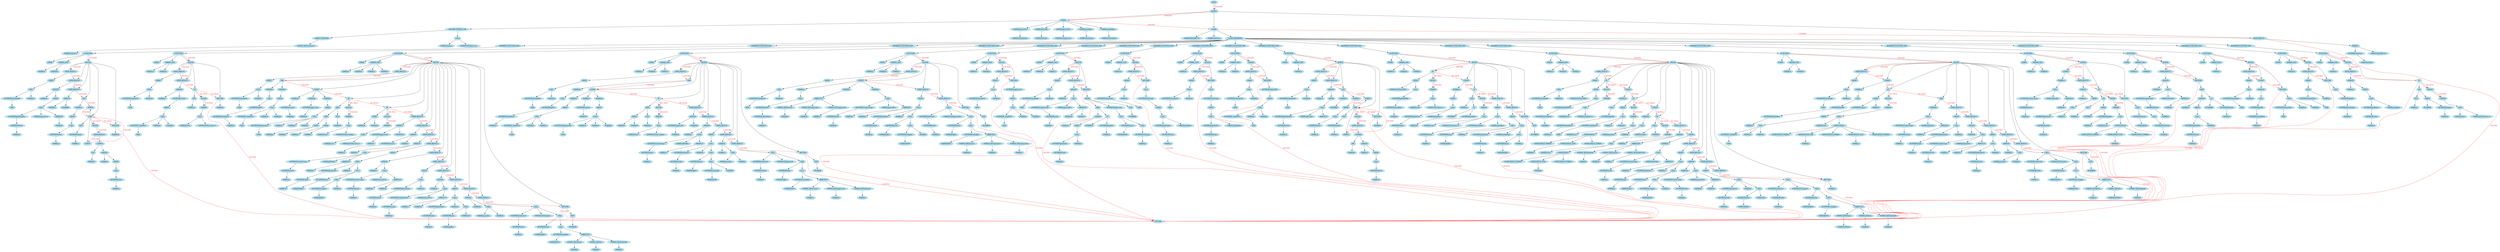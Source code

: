 digraph AST {
  node [color=lightblue2, style=filled];
  node0 [label="ROOT"];
  node1 [label="SCRIPT"];
  node0 -> node1 [weight=1];
  node2 [label="CONST"];
  node1 -> node2 [weight=1];
  node3 [label="DESTRUCTURING_LHS"];
  node2 -> node3 [weight=1];
  node4 [label="OBJECT_PATTERN"];
  node3 -> node4 [weight=1];
  node5 [label="STRING_KEY(Contract)"];
  node4 -> node5 [weight=1];
  node6 [label="NAME(Contract)"];
  node5 -> node6 [weight=1];
  node7 [label="CALL"];
  node3 -> node7 [weight=1];
  node8 [label="NAME(require)"];
  node7 -> node8 [weight=1];
  node9 [label="STRINGLIT(fabric-con)"];
  node7 -> node9 [weight=1];
  node10 [label="NAME(balancePre)"];
  node2 -> node10 [weight=1];
  node11 [label="STRINGLIT(balance)"];
  node10 -> node11 [weight=1];
  node12 [label="NAME(nftPrefix)"];
  node2 -> node12 [weight=1];
  node13 [label="STRINGLIT(nft)"];
  node12 -> node13 [weight=1];
  node14 [label="NAME(approvalPr)"];
  node2 -> node14 [weight=1];
  node15 [label="STRINGLIT(approval)"];
  node14 -> node15 [weight=1];
  node16 [label="NAME(nameKey)"];
  node2 -> node16 [weight=1];
  node17 [label="STRINGLIT(name)"];
  node16 -> node17 [weight=1];
  node18 [label="NAME(symbolKey)"];
  node2 -> node18 [weight=1];
  node19 [label="STRINGLIT(symbol)"];
  node18 -> node19 [weight=1];
  node20 [label="CLASS"];
  node2 -> node20 [label="UNCOND", fontcolor="red", weight=0.01, color="red"];
  node1 -> node20 [weight=1];
  node21 [label="NAME(TokenERC72)"];
  node20 -> node21 [weight=1];
  node22 [label="NAME(Contract)"];
  node20 -> node22 [weight=1];
  node23 [label="CLASS_MEMBERS"];
  node20 -> node23 [weight=1];
  node24 [label="MEMBER_FUNCTION_DEF"];
  node23 -> node24 [weight=1];
  node25 [label="FUNCTION"];
  node24 -> node25 [weight=1];
  node26 [label="NAME"];
  node25 -> node26 [weight=1];
  node27 [label="PARAM_LIST"];
  node25 -> node27 [weight=1];
  node28 [label="NAME(a)"];
  node27 -> node28 [weight=1];
  node29 [label="NAME(b)"];
  node27 -> node29 [weight=1];
  node30 [label="BLOCK"];
  node25 -> node30 [weight=1];
  node31 [label="EXPR_RESULT"];
  node30 -> node31 [weight=1];
  node32 [label="AWAIT"];
  node31 -> node32 [weight=1];
  node33 [label="CALL"];
  node32 -> node33 [weight=1];
  node34 [label="GETPROP(CheckIniti)"];
  node33 -> node34 [weight=1];
  node35 [label="THIS"];
  node34 -> node35 [weight=1];
  node36 [label="NAME(a)"];
  node33 -> node36 [weight=1];
  node37 [label="EXPR_RESULT"];
  node31 -> node37 [label="UNCOND", fontcolor="red", weight=0.01, color="red"];
  node30 -> node37 [weight=1];
  node38 [label="ASSIGN"];
  node37 -> node38 [weight=1];
  node39 [label="NAME(a)"];
  node38 -> node39 [weight=1];
  node40 [label="AWAIT"];
  node38 -> node40 [weight=1];
  node41 [label="CALL"];
  node40 -> node41 [weight=1];
  node42 [label="GETPROP(getStateBy)"];
  node41 -> node42 [weight=1];
  node43 [label="GETPROP(stub)"];
  node42 -> node43 [weight=1];
  node44 [label="NAME(a)"];
  node43 -> node44 [weight=1];
  node45 [label="NAME(balancePre)"];
  node41 -> node45 [weight=1];
  node46 [label="ARRAYLIT"];
  node41 -> node46 [weight=1];
  node47 [label="NAME(b)"];
  node46 -> node47 [weight=1];
  node48 [label="EXPR_RESULT"];
  node37 -> node48 [label="UNCOND", fontcolor="red", weight=0.01, color="red"];
  node30 -> node48 [weight=1];
  node49 [label="ASSIGN"];
  node48 -> node49 [weight=1];
  node50 [label="NAME(b)"];
  node49 -> node50 [weight=1];
  node51 [label="NUMBER"];
  node49 -> node51 [weight=1];
  node52 [label="LET"];
  node48 -> node52 [label="UNCOND", fontcolor="red", weight=0.01, color="red"];
  node30 -> node52 [weight=1];
  node53 [label="NAME(c)"];
  node52 -> node53 [weight=1];
  node54 [label="AWAIT"];
  node53 -> node54 [weight=1];
  node55 [label="CALL"];
  node54 -> node55 [weight=1];
  node56 [label="GETPROP(next)"];
  node55 -> node56 [weight=1];
  node57 [label="NAME(a)"];
  node56 -> node57 [weight=1];
  node58 [label="EMPTY"];
  node52 -> node58 [label="UNCOND", fontcolor="red", weight=0.01, color="red"];
  node59 [label="FOR"];
  node30 -> node59 [weight=1];
  node59 -> node58 [weight=1];
  node58 -> node59 [label="UNCOND", fontcolor="red", weight=0.01, color="red"];
  node60 [label="NOT"];
  node59 -> node60 [weight=1];
  node61 [label="GETPROP(done)"];
  node60 -> node61 [weight=1];
  node62 [label="NAME(c)"];
  node61 -> node62 [weight=1];
  node63 [label="EMPTY"];
  node59 -> node63 [weight=1];
  node63 -> node59 [label="UNCOND", fontcolor="red", weight=0.01, color="red"];
  node64 [label="BLOCK"];
  node59 -> node64 [weight=1];
  node65 [label="EXPR_RESULT"];
  node64 -> node65 [weight=1];
  node66 [label="COMMA"];
  node65 -> node66 [weight=1];
  node67 [label="INC"];
  node66 -> node67 [weight=1];
  node68 [label="NAME(b)"];
  node67 -> node68 [weight=1];
  node69 [label="ASSIGN"];
  node66 -> node69 [weight=1];
  node70 [label="NAME(c)"];
  node69 -> node70 [weight=1];
  node71 [label="AWAIT"];
  node69 -> node71 [weight=1];
  node72 [label="CALL"];
  node71 -> node72 [weight=1];
  node73 [label="GETPROP(next)"];
  node72 -> node73 [weight=1];
  node74 [label="NAME(a)"];
  node73 -> node74 [weight=1];
  node65 -> node63 [label="UNCOND", fontcolor="red", weight=0.01, color="red"];
  node64 -> node65 [label="UNCOND", fontcolor="red", weight=0.01, color="red"];
  node75 [label="RETURN"];
  node59 -> node64 [label="ON_TRUE", fontcolor="red", weight=0.01, color="red"];
  node59 -> node75 [label="ON_FALSE", fontcolor="red", weight=0.01, color="red"];
  node30 -> node75 [weight=1];
  node76 [label="NAME(b)"];
  node75 -> node76 [weight=1];
  node75 -> RETURN [label="UNCOND", fontcolor="red", weight=0.01, color="red"];
  node30 -> node31 [label="UNCOND", fontcolor="red", weight=0.01, color="red"];
  node25 -> node30 [label="UNCOND", fontcolor="red", weight=0.01, color="red"];
  node77 [label="MEMBER_FUNCTION_DEF"];
  node23 -> node77 [weight=1];
  node78 [label="FUNCTION"];
  node77 -> node78 [weight=1];
  node79 [label="NAME"];
  node78 -> node79 [weight=1];
  node80 [label="PARAM_LIST"];
  node78 -> node80 [weight=1];
  node81 [label="NAME(a)"];
  node80 -> node81 [weight=1];
  node82 [label="NAME(b)"];
  node80 -> node82 [weight=1];
  node83 [label="BLOCK"];
  node78 -> node83 [weight=1];
  node84 [label="EXPR_RESULT"];
  node83 -> node84 [weight=1];
  node85 [label="AWAIT"];
  node84 -> node85 [weight=1];
  node86 [label="CALL"];
  node85 -> node86 [weight=1];
  node87 [label="GETPROP(CheckIniti)"];
  node86 -> node87 [weight=1];
  node88 [label="THIS"];
  node87 -> node88 [weight=1];
  node89 [label="NAME(a)"];
  node86 -> node89 [weight=1];
  node90 [label="EXPR_RESULT"];
  node84 -> node90 [label="UNCOND", fontcolor="red", weight=0.01, color="red"];
  node83 -> node90 [weight=1];
  node91 [label="ASSIGN"];
  node90 -> node91 [weight=1];
  node92 [label="NAME(a)"];
  node91 -> node92 [weight=1];
  node93 [label="GETPROP(owner)"];
  node91 -> node93 [weight=1];
  node94 [label="AWAIT"];
  node93 -> node94 [weight=1];
  node95 [label="CALL"];
  node94 -> node95 [weight=1];
  node96 [label="GETPROP(_readNFT)"];
  node95 -> node96 [weight=1];
  node97 [label="THIS"];
  node96 -> node97 [weight=1];
  node98 [label="NAME(a)"];
  node95 -> node98 [weight=1];
  node99 [label="NAME(b)"];
  node95 -> node99 [weight=1];
  node100 [label="IF"];
  node90 -> node100 [label="UNCOND", fontcolor="red", weight=0.01, color="red"];
  node83 -> node100 [weight=1];
  node101 [label="NOT"];
  node100 -> node101 [weight=1];
  node102 [label="NAME(a)"];
  node101 -> node102 [weight=1];
  node103 [label="BLOCK"];
  node100 -> node103 [weight=1];
  node104 [label="THROW"];
  node103 -> node104 [weight=1];
  node105 [label="CALL"];
  node104 -> node105 [weight=1];
  node106 [label="NAME(Error)"];
  node105 -> node106 [weight=1];
  node107 [label="STRINGLIT(No owner i)"];
  node105 -> node107 [weight=1];
  node103 -> node104 [label="UNCOND", fontcolor="red", weight=0.01, color="red"];
  node108 [label="RETURN"];
  node100 -> node103 [label="ON_TRUE", fontcolor="red", weight=0.01, color="red"];
  node100 -> node108 [label="ON_FALSE", fontcolor="red", weight=0.01, color="red"];
  node83 -> node108 [weight=1];
  node109 [label="NAME(a)"];
  node108 -> node109 [weight=1];
  node108 -> RETURN [label="UNCOND", fontcolor="red", weight=0.01, color="red"];
  node83 -> node84 [label="UNCOND", fontcolor="red", weight=0.01, color="red"];
  node78 -> node83 [label="UNCOND", fontcolor="red", weight=0.01, color="red"];
  node110 [label="MEMBER_FUNCTION_DEF"];
  node23 -> node110 [weight=1];
  node111 [label="FUNCTION"];
  node110 -> node111 [weight=1];
  node112 [label="NAME"];
  node111 -> node112 [weight=1];
  node113 [label="PARAM_LIST"];
  node111 -> node113 [weight=1];
  node114 [label="NAME(a)"];
  node113 -> node114 [weight=1];
  node115 [label="NAME(b)"];
  node113 -> node115 [weight=1];
  node116 [label="NAME(c)"];
  node113 -> node116 [weight=1];
  node117 [label="NAME(d)"];
  node113 -> node117 [weight=1];
  node118 [label="BLOCK"];
  node111 -> node118 [weight=1];
  node119 [label="EXPR_RESULT"];
  node118 -> node119 [weight=1];
  node120 [label="AWAIT"];
  node119 -> node120 [weight=1];
  node121 [label="CALL"];
  node120 -> node121 [weight=1];
  node122 [label="GETPROP(CheckIniti)"];
  node121 -> node122 [weight=1];
  node123 [label="THIS"];
  node122 -> node123 [weight=1];
  node124 [label="NAME(a)"];
  node121 -> node124 [weight=1];
  node125 [label="VAR"];
  node119 -> node125 [label="UNCOND", fontcolor="red", weight=0.01, color="red"];
  node118 -> node125 [weight=1];
  node126 [label="NAME(f)"];
  node125 -> node126 [weight=1];
  node127 [label="CALL"];
  node126 -> node127 [weight=1];
  node128 [label="GETPROP(getID)"];
  node127 -> node128 [weight=1];
  node129 [label="GETPROP(clientIden)"];
  node128 -> node129 [weight=1];
  node130 [label="NAME(a)"];
  node129 -> node130 [weight=1];
  node131 [label="NAME(e)"];
  node125 -> node131 [weight=1];
  node132 [label="AWAIT"];
  node131 -> node132 [weight=1];
  node133 [label="CALL"];
  node132 -> node133 [weight=1];
  node134 [label="GETPROP(_readNFT)"];
  node133 -> node134 [weight=1];
  node135 [label="THIS"];
  node134 -> node135 [weight=1];
  node136 [label="NAME(a)"];
  node133 -> node136 [weight=1];
  node137 [label="NAME(d)"];
  node133 -> node137 [weight=1];
  node138 [label="CONST"];
  node125 -> node138 [label="UNCOND", fontcolor="red", weight=0.01, color="red"];
  node118 -> node138 [weight=1];
  node139 [label="NAME(g)"];
  node138 -> node139 [weight=1];
  node140 [label="GETPROP(owner)"];
  node139 -> node140 [weight=1];
  node141 [label="NAME(e)"];
  node140 -> node141 [weight=1];
  node142 [label="NAME(h)"];
  node138 -> node142 [weight=1];
  node143 [label="GETPROP(approved)"];
  node142 -> node143 [weight=1];
  node144 [label="NAME(e)"];
  node143 -> node144 [weight=1];
  node145 [label="NAME(k)"];
  node138 -> node145 [weight=1];
  node146 [label="AWAIT"];
  node145 -> node146 [weight=1];
  node147 [label="CALL"];
  node146 -> node147 [weight=1];
  node148 [label="GETPROP(IsApproved)"];
  node147 -> node148 [weight=1];
  node149 [label="THIS"];
  node148 -> node149 [weight=1];
  node150 [label="NAME(a)"];
  node147 -> node150 [weight=1];
  node151 [label="NAME(g)"];
  node147 -> node151 [weight=1];
  node152 [label="NAME(f)"];
  node147 -> node152 [weight=1];
  node153 [label="IF"];
  node138 -> node153 [label="UNCOND", fontcolor="red", weight=0.01, color="red"];
  node118 -> node153 [weight=1];
  node154 [label="AND"];
  node153 -> node154 [weight=1];
  node155 [label="AND"];
  node154 -> node155 [weight=1];
  node156 [label="SHNE"];
  node155 -> node156 [weight=1];
  node157 [label="NAME(g)"];
  node156 -> node157 [weight=1];
  node158 [label="NAME(f)"];
  node156 -> node158 [weight=1];
  node159 [label="SHNE"];
  node155 -> node159 [weight=1];
  node160 [label="NAME(h)"];
  node159 -> node160 [weight=1];
  node161 [label="NAME(f)"];
  node159 -> node161 [weight=1];
  node162 [label="NOT"];
  node154 -> node162 [weight=1];
  node163 [label="NAME(k)"];
  node162 -> node163 [weight=1];
  node164 [label="BLOCK"];
  node153 -> node164 [weight=1];
  node165 [label="THROW"];
  node164 -> node165 [weight=1];
  node166 [label="CALL"];
  node165 -> node166 [weight=1];
  node167 [label="NAME(Error)"];
  node166 -> node167 [weight=1];
  node168 [label="STRINGLIT(The sender)"];
  node166 -> node168 [weight=1];
  node164 -> node165 [label="UNCOND", fontcolor="red", weight=0.01, color="red"];
  node169 [label="IF"];
  node153 -> node164 [label="ON_TRUE", fontcolor="red", weight=0.01, color="red"];
  node153 -> node169 [label="ON_FALSE", fontcolor="red", weight=0.01, color="red"];
  node118 -> node169 [weight=1];
  node170 [label="SHNE"];
  node169 -> node170 [weight=1];
  node171 [label="NAME(g)"];
  node170 -> node171 [weight=1];
  node172 [label="NAME(b)"];
  node170 -> node172 [weight=1];
  node173 [label="BLOCK"];
  node169 -> node173 [weight=1];
  node174 [label="THROW"];
  node173 -> node174 [weight=1];
  node175 [label="CALL"];
  node174 -> node175 [weight=1];
  node176 [label="NAME(Error)"];
  node175 -> node176 [weight=1];
  node177 [label="STRINGLIT(The from i)"];
  node175 -> node177 [weight=1];
  node173 -> node174 [label="UNCOND", fontcolor="red", weight=0.01, color="red"];
  node178 [label="EXPR_RESULT"];
  node169 -> node173 [label="ON_TRUE", fontcolor="red", weight=0.01, color="red"];
  node169 -> node178 [label="ON_FALSE", fontcolor="red", weight=0.01, color="red"];
  node118 -> node178 [weight=1];
  node179 [label="ASSIGN"];
  node178 -> node179 [weight=1];
  node180 [label="GETPROP(approved)"];
  node179 -> node180 [weight=1];
  node181 [label="NAME(e)"];
  node180 -> node181 [weight=1];
  node182 [label="STRINGLIT"];
  node179 -> node182 [weight=1];
  node183 [label="EXPR_RESULT"];
  node178 -> node183 [label="UNCOND", fontcolor="red", weight=0.01, color="red"];
  node118 -> node183 [weight=1];
  node184 [label="ASSIGN"];
  node183 -> node184 [weight=1];
  node185 [label="GETPROP(owner)"];
  node184 -> node185 [weight=1];
  node186 [label="NAME(e)"];
  node185 -> node186 [weight=1];
  node187 [label="NAME(c)"];
  node184 -> node187 [weight=1];
  node188 [label="EXPR_RESULT"];
  node183 -> node188 [label="UNCOND", fontcolor="red", weight=0.01, color="red"];
  node118 -> node188 [weight=1];
  node189 [label="ASSIGN"];
  node188 -> node189 [weight=1];
  node190 [label="NAME(f)"];
  node189 -> node190 [weight=1];
  node191 [label="CALL"];
  node189 -> node191 [weight=1];
  node192 [label="GETPROP(createComp)"];
  node191 -> node192 [weight=1];
  node193 [label="GETPROP(stub)"];
  node192 -> node193 [weight=1];
  node194 [label="NAME(a)"];
  node193 -> node194 [weight=1];
  node195 [label="NAME(nftPrefix)"];
  node191 -> node195 [weight=1];
  node196 [label="ARRAYLIT"];
  node191 -> node196 [weight=1];
  node197 [label="NAME(d)"];
  node196 -> node197 [weight=1];
  node198 [label="EXPR_RESULT"];
  node188 -> node198 [label="UNCOND", fontcolor="red", weight=0.01, color="red"];
  node118 -> node198 [weight=1];
  node199 [label="AWAIT"];
  node198 -> node199 [weight=1];
  node200 [label="CALL"];
  node199 -> node200 [weight=1];
  node201 [label="GETPROP(putState)"];
  node200 -> node201 [weight=1];
  node202 [label="GETPROP(stub)"];
  node201 -> node202 [weight=1];
  node203 [label="NAME(a)"];
  node202 -> node203 [weight=1];
  node204 [label="NAME(f)"];
  node200 -> node204 [weight=1];
  node205 [label="CALL"];
  node200 -> node205 [weight=1];
  node206 [label="GETPROP(from)"];
  node205 -> node206 [weight=1];
  node207 [label="NAME(Buffer)"];
  node206 -> node207 [weight=1];
  node208 [label="CALL"];
  node205 -> node208 [weight=1];
  node209 [label="GETPROP(stringify)"];
  node208 -> node209 [weight=1];
  node210 [label="NAME(JSON)"];
  node209 -> node210 [weight=1];
  node211 [label="NAME(e)"];
  node208 -> node211 [weight=1];
  node212 [label="EXPR_RESULT"];
  node198 -> node212 [label="UNCOND", fontcolor="red", weight=0.01, color="red"];
  node118 -> node212 [weight=1];
  node213 [label="ASSIGN"];
  node212 -> node213 [weight=1];
  node214 [label="NAME(e)"];
  node213 -> node214 [weight=1];
  node215 [label="CALL"];
  node213 -> node215 [weight=1];
  node216 [label="GETPROP(createComp)"];
  node215 -> node216 [weight=1];
  node217 [label="GETPROP(stub)"];
  node216 -> node217 [weight=1];
  node218 [label="NAME(a)"];
  node217 -> node218 [weight=1];
  node219 [label="NAME(balancePre)"];
  node215 -> node219 [weight=1];
  node220 [label="ARRAYLIT"];
  node215 -> node220 [weight=1];
  node221 [label="NAME(b)"];
  node220 -> node221 [weight=1];
  node222 [label="NAME(d)"];
  node220 -> node222 [weight=1];
  node223 [label="EXPR_RESULT"];
  node212 -> node223 [label="UNCOND", fontcolor="red", weight=0.01, color="red"];
  node118 -> node223 [weight=1];
  node224 [label="AWAIT"];
  node223 -> node224 [weight=1];
  node225 [label="CALL"];
  node224 -> node225 [weight=1];
  node226 [label="GETPROP(deleteStat)"];
  node225 -> node226 [weight=1];
  node227 [label="GETPROP(stub)"];
  node226 -> node227 [weight=1];
  node228 [label="NAME(a)"];
  node227 -> node228 [weight=1];
  node229 [label="NAME(e)"];
  node225 -> node229 [weight=1];
  node230 [label="EXPR_RESULT"];
  node223 -> node230 [label="UNCOND", fontcolor="red", weight=0.01, color="red"];
  node118 -> node230 [weight=1];
  node231 [label="ASSIGN"];
  node230 -> node231 [weight=1];
  node232 [label="NAME(e)"];
  node231 -> node232 [weight=1];
  node233 [label="CALL"];
  node231 -> node233 [weight=1];
  node234 [label="GETPROP(createComp)"];
  node233 -> node234 [weight=1];
  node235 [label="GETPROP(stub)"];
  node234 -> node235 [weight=1];
  node236 [label="NAME(a)"];
  node235 -> node236 [weight=1];
  node237 [label="NAME(balancePre)"];
  node233 -> node237 [weight=1];
  node238 [label="ARRAYLIT"];
  node233 -> node238 [weight=1];
  node239 [label="NAME(c)"];
  node238 -> node239 [weight=1];
  node240 [label="NAME(d)"];
  node238 -> node240 [weight=1];
  node241 [label="EXPR_RESULT"];
  node230 -> node241 [label="UNCOND", fontcolor="red", weight=0.01, color="red"];
  node118 -> node241 [weight=1];
  node242 [label="AWAIT"];
  node241 -> node242 [weight=1];
  node243 [label="CALL"];
  node242 -> node243 [weight=1];
  node244 [label="GETPROP(putState)"];
  node243 -> node244 [weight=1];
  node245 [label="GETPROP(stub)"];
  node244 -> node245 [weight=1];
  node246 [label="NAME(a)"];
  node245 -> node246 [weight=1];
  node247 [label="NAME(e)"];
  node243 -> node247 [weight=1];
  node248 [label="CALL"];
  node243 -> node248 [weight=1];
  node249 [label="GETPROP(from)"];
  node248 -> node249 [weight=1];
  node250 [label="NAME(Buffer)"];
  node249 -> node250 [weight=1];
  node251 [label="STRINGLIT"];
  node248 -> node251 [weight=1];
  node252 [label="EXPR_RESULT"];
  node241 -> node252 [label="UNCOND", fontcolor="red", weight=0.01, color="red"];
  node118 -> node252 [weight=1];
  node253 [label="ASSIGN"];
  node252 -> node253 [weight=1];
  node254 [label="NAME(d)"];
  node253 -> node254 [weight=1];
  node255 [label="CALL"];
  node253 -> node255 [weight=1];
  node256 [label="NAME(parseInt)"];
  node255 -> node256 [weight=1];
  node257 [label="NAME(d)"];
  node255 -> node257 [weight=1];
  node258 [label="EXPR_RESULT"];
  node252 -> node258 [label="UNCOND", fontcolor="red", weight=0.01, color="red"];
  node118 -> node258 [weight=1];
  node259 [label="CALL"];
  node258 -> node259 [weight=1];
  node260 [label="GETPROP(setEvent)"];
  node259 -> node260 [weight=1];
  node261 [label="GETPROP(stub)"];
  node260 -> node261 [weight=1];
  node262 [label="NAME(a)"];
  node261 -> node262 [weight=1];
  node263 [label="STRINGLIT(Transfer)"];
  node259 -> node263 [weight=1];
  node264 [label="CALL"];
  node259 -> node264 [weight=1];
  node265 [label="GETPROP(from)"];
  node264 -> node265 [weight=1];
  node266 [label="NAME(Buffer)"];
  node265 -> node266 [weight=1];
  node267 [label="CALL"];
  node264 -> node267 [weight=1];
  node268 [label="GETPROP(stringify)"];
  node267 -> node268 [weight=1];
  node269 [label="NAME(JSON)"];
  node268 -> node269 [weight=1];
  node270 [label="OBJECTLIT"];
  node267 -> node270 [weight=1];
  node271 [label="STRING_KEY(from)"];
  node270 -> node271 [weight=1];
  node272 [label="NAME(b)"];
  node271 -> node272 [weight=1];
  node273 [label="STRING_KEY(to)"];
  node270 -> node273 [weight=1];
  node274 [label="NAME(c)"];
  node273 -> node274 [weight=1];
  node275 [label="STRING_KEY(tokenId)"];
  node270 -> node275 [weight=1];
  node276 [label="NAME(d)"];
  node275 -> node276 [weight=1];
  node277 [label="RETURN"];
  node258 -> node277 [label="UNCOND", fontcolor="red", weight=0.01, color="red"];
  node118 -> node277 [weight=1];
  node278 [label="NOT"];
  node277 -> node278 [weight=1];
  node279 [label="NUMBER"];
  node278 -> node279 [weight=1];
  node277 -> RETURN [label="UNCOND", fontcolor="red", weight=0.01, color="red"];
  node118 -> node119 [label="UNCOND", fontcolor="red", weight=0.01, color="red"];
  node111 -> node118 [label="UNCOND", fontcolor="red", weight=0.01, color="red"];
  node280 [label="MEMBER_FUNCTION_DEF"];
  node23 -> node280 [weight=1];
  node281 [label="FUNCTION"];
  node280 -> node281 [weight=1];
  node282 [label="NAME"];
  node281 -> node282 [weight=1];
  node283 [label="PARAM_LIST"];
  node281 -> node283 [weight=1];
  node284 [label="NAME(a)"];
  node283 -> node284 [weight=1];
  node285 [label="NAME(b)"];
  node283 -> node285 [weight=1];
  node286 [label="NAME(c)"];
  node283 -> node286 [weight=1];
  node287 [label="BLOCK"];
  node281 -> node287 [weight=1];
  node288 [label="EXPR_RESULT"];
  node287 -> node288 [weight=1];
  node289 [label="AWAIT"];
  node288 -> node289 [weight=1];
  node290 [label="CALL"];
  node289 -> node290 [weight=1];
  node291 [label="GETPROP(CheckIniti)"];
  node290 -> node291 [weight=1];
  node292 [label="THIS"];
  node291 -> node292 [weight=1];
  node293 [label="NAME(a)"];
  node290 -> node293 [weight=1];
  node294 [label="VAR"];
  node288 -> node294 [label="UNCOND", fontcolor="red", weight=0.01, color="red"];
  node287 -> node294 [weight=1];
  node295 [label="NAME(d)"];
  node294 -> node295 [weight=1];
  node296 [label="CALL"];
  node295 -> node296 [weight=1];
  node297 [label="GETPROP(getID)"];
  node296 -> node297 [weight=1];
  node298 [label="GETPROP(clientIden)"];
  node297 -> node298 [weight=1];
  node299 [label="NAME(a)"];
  node298 -> node299 [weight=1];
  node300 [label="CONST"];
  node294 -> node300 [label="UNCOND", fontcolor="red", weight=0.01, color="red"];
  node287 -> node300 [weight=1];
  node301 [label="NAME(f)"];
  node300 -> node301 [weight=1];
  node302 [label="AWAIT"];
  node301 -> node302 [weight=1];
  node303 [label="CALL"];
  node302 -> node303 [weight=1];
  node304 [label="GETPROP(_readNFT)"];
  node303 -> node304 [weight=1];
  node305 [label="THIS"];
  node304 -> node305 [weight=1];
  node306 [label="NAME(a)"];
  node303 -> node306 [weight=1];
  node307 [label="NAME(c)"];
  node303 -> node307 [weight=1];
  node308 [label="NAME(e)"];
  node300 -> node308 [weight=1];
  node309 [label="GETPROP(owner)"];
  node308 -> node309 [weight=1];
  node310 [label="NAME(f)"];
  node309 -> node310 [weight=1];
  node311 [label="NAME(g)"];
  node300 -> node311 [weight=1];
  node312 [label="AWAIT"];
  node311 -> node312 [weight=1];
  node313 [label="CALL"];
  node312 -> node313 [weight=1];
  node314 [label="GETPROP(IsApproved)"];
  node313 -> node314 [weight=1];
  node315 [label="THIS"];
  node314 -> node315 [weight=1];
  node316 [label="NAME(a)"];
  node313 -> node316 [weight=1];
  node317 [label="NAME(e)"];
  node313 -> node317 [weight=1];
  node318 [label="NAME(d)"];
  node313 -> node318 [weight=1];
  node319 [label="IF"];
  node300 -> node319 [label="UNCOND", fontcolor="red", weight=0.01, color="red"];
  node287 -> node319 [weight=1];
  node320 [label="AND"];
  node319 -> node320 [weight=1];
  node321 [label="SHNE"];
  node320 -> node321 [weight=1];
  node322 [label="NAME(e)"];
  node321 -> node322 [weight=1];
  node323 [label="NAME(d)"];
  node321 -> node323 [weight=1];
  node324 [label="NOT"];
  node320 -> node324 [weight=1];
  node325 [label="NAME(g)"];
  node324 -> node325 [weight=1];
  node326 [label="BLOCK"];
  node319 -> node326 [weight=1];
  node327 [label="THROW"];
  node326 -> node327 [weight=1];
  node328 [label="CALL"];
  node327 -> node328 [weight=1];
  node329 [label="NAME(Error)"];
  node328 -> node329 [weight=1];
  node330 [label="STRINGLIT(The sender)"];
  node328 -> node330 [weight=1];
  node326 -> node327 [label="UNCOND", fontcolor="red", weight=0.01, color="red"];
  node331 [label="EXPR_RESULT"];
  node319 -> node326 [label="ON_TRUE", fontcolor="red", weight=0.01, color="red"];
  node319 -> node331 [label="ON_FALSE", fontcolor="red", weight=0.01, color="red"];
  node287 -> node331 [weight=1];
  node332 [label="ASSIGN"];
  node331 -> node332 [weight=1];
  node333 [label="GETPROP(approved)"];
  node332 -> node333 [weight=1];
  node334 [label="NAME(f)"];
  node333 -> node334 [weight=1];
  node335 [label="NAME(b)"];
  node332 -> node335 [weight=1];
  node336 [label="EXPR_RESULT"];
  node331 -> node336 [label="UNCOND", fontcolor="red", weight=0.01, color="red"];
  node287 -> node336 [weight=1];
  node337 [label="ASSIGN"];
  node336 -> node337 [weight=1];
  node338 [label="NAME(d)"];
  node337 -> node338 [weight=1];
  node339 [label="CALL"];
  node337 -> node339 [weight=1];
  node340 [label="GETPROP(createComp)"];
  node339 -> node340 [weight=1];
  node341 [label="GETPROP(stub)"];
  node340 -> node341 [weight=1];
  node342 [label="NAME(a)"];
  node341 -> node342 [weight=1];
  node343 [label="NAME(nftPrefix)"];
  node339 -> node343 [weight=1];
  node344 [label="ARRAYLIT"];
  node339 -> node344 [weight=1];
  node345 [label="NAME(c)"];
  node344 -> node345 [weight=1];
  node346 [label="EXPR_RESULT"];
  node336 -> node346 [label="UNCOND", fontcolor="red", weight=0.01, color="red"];
  node287 -> node346 [weight=1];
  node347 [label="AWAIT"];
  node346 -> node347 [weight=1];
  node348 [label="CALL"];
  node347 -> node348 [weight=1];
  node349 [label="GETPROP(putState)"];
  node348 -> node349 [weight=1];
  node350 [label="GETPROP(stub)"];
  node349 -> node350 [weight=1];
  node351 [label="NAME(a)"];
  node350 -> node351 [weight=1];
  node352 [label="NAME(d)"];
  node348 -> node352 [weight=1];
  node353 [label="CALL"];
  node348 -> node353 [weight=1];
  node354 [label="GETPROP(from)"];
  node353 -> node354 [weight=1];
  node355 [label="NAME(Buffer)"];
  node354 -> node355 [weight=1];
  node356 [label="CALL"];
  node353 -> node356 [weight=1];
  node357 [label="GETPROP(stringify)"];
  node356 -> node357 [weight=1];
  node358 [label="NAME(JSON)"];
  node357 -> node358 [weight=1];
  node359 [label="NAME(f)"];
  node356 -> node359 [weight=1];
  node360 [label="EXPR_RESULT"];
  node346 -> node360 [label="UNCOND", fontcolor="red", weight=0.01, color="red"];
  node287 -> node360 [weight=1];
  node361 [label="ASSIGN"];
  node360 -> node361 [weight=1];
  node362 [label="NAME(c)"];
  node361 -> node362 [weight=1];
  node363 [label="CALL"];
  node361 -> node363 [weight=1];
  node364 [label="NAME(parseInt)"];
  node363 -> node364 [weight=1];
  node365 [label="NAME(c)"];
  node363 -> node365 [weight=1];
  node366 [label="EXPR_RESULT"];
  node360 -> node366 [label="UNCOND", fontcolor="red", weight=0.01, color="red"];
  node287 -> node366 [weight=1];
  node367 [label="CALL"];
  node366 -> node367 [weight=1];
  node368 [label="GETPROP(setEvent)"];
  node367 -> node368 [weight=1];
  node369 [label="GETPROP(stub)"];
  node368 -> node369 [weight=1];
  node370 [label="NAME(a)"];
  node369 -> node370 [weight=1];
  node371 [label="STRINGLIT(Approval)"];
  node367 -> node371 [weight=1];
  node372 [label="CALL"];
  node367 -> node372 [weight=1];
  node373 [label="GETPROP(from)"];
  node372 -> node373 [weight=1];
  node374 [label="NAME(Buffer)"];
  node373 -> node374 [weight=1];
  node375 [label="CALL"];
  node372 -> node375 [weight=1];
  node376 [label="GETPROP(stringify)"];
  node375 -> node376 [weight=1];
  node377 [label="NAME(JSON)"];
  node376 -> node377 [weight=1];
  node378 [label="OBJECTLIT"];
  node375 -> node378 [weight=1];
  node379 [label="STRING_KEY(owner)"];
  node378 -> node379 [weight=1];
  node380 [label="NAME(e)"];
  node379 -> node380 [weight=1];
  node381 [label="STRING_KEY(approved)"];
  node378 -> node381 [weight=1];
  node382 [label="NAME(b)"];
  node381 -> node382 [weight=1];
  node383 [label="STRING_KEY(tokenId)"];
  node378 -> node383 [weight=1];
  node384 [label="NAME(c)"];
  node383 -> node384 [weight=1];
  node385 [label="RETURN"];
  node366 -> node385 [label="UNCOND", fontcolor="red", weight=0.01, color="red"];
  node287 -> node385 [weight=1];
  node386 [label="NOT"];
  node385 -> node386 [weight=1];
  node387 [label="NUMBER"];
  node386 -> node387 [weight=1];
  node385 -> RETURN [label="UNCOND", fontcolor="red", weight=0.01, color="red"];
  node287 -> node288 [label="UNCOND", fontcolor="red", weight=0.01, color="red"];
  node281 -> node287 [label="UNCOND", fontcolor="red", weight=0.01, color="red"];
  node388 [label="MEMBER_FUNCTION_DEF"];
  node23 -> node388 [weight=1];
  node389 [label="FUNCTION"];
  node388 -> node389 [weight=1];
  node390 [label="NAME"];
  node389 -> node390 [weight=1];
  node391 [label="PARAM_LIST"];
  node389 -> node391 [weight=1];
  node392 [label="NAME(a)"];
  node391 -> node392 [weight=1];
  node393 [label="NAME(b)"];
  node391 -> node393 [weight=1];
  node394 [label="NAME(c)"];
  node391 -> node394 [weight=1];
  node395 [label="BLOCK"];
  node389 -> node395 [weight=1];
  node396 [label="EXPR_RESULT"];
  node395 -> node396 [weight=1];
  node397 [label="AWAIT"];
  node396 -> node397 [weight=1];
  node398 [label="CALL"];
  node397 -> node398 [weight=1];
  node399 [label="GETPROP(CheckIniti)"];
  node398 -> node399 [weight=1];
  node400 [label="THIS"];
  node399 -> node400 [weight=1];
  node401 [label="NAME(a)"];
  node398 -> node401 [weight=1];
  node402 [label="CONST"];
  node396 -> node402 [label="UNCOND", fontcolor="red", weight=0.01, color="red"];
  node395 -> node402 [weight=1];
  node403 [label="NAME(d)"];
  node402 -> node403 [weight=1];
  node404 [label="CALL"];
  node403 -> node404 [weight=1];
  node405 [label="GETPROP(getID)"];
  node404 -> node405 [weight=1];
  node406 [label="GETPROP(clientIden)"];
  node405 -> node406 [weight=1];
  node407 [label="NAME(a)"];
  node406 -> node407 [weight=1];
  node408 [label="NAME(f)"];
  node402 -> node408 [weight=1];
  node409 [label="OBJECTLIT"];
  node408 -> node409 [weight=1];
  node410 [label="STRING_KEY(owner)"];
  node409 -> node410 [weight=1];
  node411 [label="NAME(d)"];
  node410 -> node411 [weight=1];
  node412 [label="STRING_KEY(operator)"];
  node409 -> node412 [weight=1];
  node413 [label="NAME(b)"];
  node412 -> node413 [weight=1];
  node414 [label="STRING_KEY(approved)"];
  node409 -> node414 [weight=1];
  node415 [label="NAME(c)"];
  node414 -> node415 [weight=1];
  node416 [label="NAME(e)"];
  node402 -> node416 [weight=1];
  node417 [label="CALL"];
  node416 -> node417 [weight=1];
  node418 [label="GETPROP(createComp)"];
  node417 -> node418 [weight=1];
  node419 [label="GETPROP(stub)"];
  node418 -> node419 [weight=1];
  node420 [label="NAME(a)"];
  node419 -> node420 [weight=1];
  node421 [label="NAME(approvalPr)"];
  node417 -> node421 [weight=1];
  node422 [label="ARRAYLIT"];
  node417 -> node422 [weight=1];
  node423 [label="NAME(d)"];
  node422 -> node423 [weight=1];
  node424 [label="NAME(b)"];
  node422 -> node424 [weight=1];
  node425 [label="EXPR_RESULT"];
  node402 -> node425 [label="UNCOND", fontcolor="red", weight=0.01, color="red"];
  node395 -> node425 [weight=1];
  node426 [label="AWAIT"];
  node425 -> node426 [weight=1];
  node427 [label="CALL"];
  node426 -> node427 [weight=1];
  node428 [label="GETPROP(putState)"];
  node427 -> node428 [weight=1];
  node429 [label="GETPROP(stub)"];
  node428 -> node429 [weight=1];
  node430 [label="NAME(a)"];
  node429 -> node430 [weight=1];
  node431 [label="NAME(e)"];
  node427 -> node431 [weight=1];
  node432 [label="CALL"];
  node427 -> node432 [weight=1];
  node433 [label="GETPROP(from)"];
  node432 -> node433 [weight=1];
  node434 [label="NAME(Buffer)"];
  node433 -> node434 [weight=1];
  node435 [label="CALL"];
  node432 -> node435 [weight=1];
  node436 [label="GETPROP(stringify)"];
  node435 -> node436 [weight=1];
  node437 [label="NAME(JSON)"];
  node436 -> node437 [weight=1];
  node438 [label="NAME(f)"];
  node435 -> node438 [weight=1];
  node439 [label="EXPR_RESULT"];
  node425 -> node439 [label="UNCOND", fontcolor="red", weight=0.01, color="red"];
  node395 -> node439 [weight=1];
  node440 [label="CALL"];
  node439 -> node440 [weight=1];
  node441 [label="GETPROP(setEvent)"];
  node440 -> node441 [weight=1];
  node442 [label="GETPROP(stub)"];
  node441 -> node442 [weight=1];
  node443 [label="NAME(a)"];
  node442 -> node443 [weight=1];
  node444 [label="STRINGLIT(ApprovalFo)"];
  node440 -> node444 [weight=1];
  node445 [label="CALL"];
  node440 -> node445 [weight=1];
  node446 [label="GETPROP(from)"];
  node445 -> node446 [weight=1];
  node447 [label="NAME(Buffer)"];
  node446 -> node447 [weight=1];
  node448 [label="CALL"];
  node445 -> node448 [weight=1];
  node449 [label="GETPROP(stringify)"];
  node448 -> node449 [weight=1];
  node450 [label="NAME(JSON)"];
  node449 -> node450 [weight=1];
  node451 [label="OBJECTLIT"];
  node448 -> node451 [weight=1];
  node452 [label="STRING_KEY(owner)"];
  node451 -> node452 [weight=1];
  node453 [label="NAME(d)"];
  node452 -> node453 [weight=1];
  node454 [label="STRING_KEY(operator)"];
  node451 -> node454 [weight=1];
  node455 [label="NAME(b)"];
  node454 -> node455 [weight=1];
  node456 [label="STRING_KEY(approved)"];
  node451 -> node456 [weight=1];
  node457 [label="NAME(c)"];
  node456 -> node457 [weight=1];
  node458 [label="RETURN"];
  node439 -> node458 [label="UNCOND", fontcolor="red", weight=0.01, color="red"];
  node395 -> node458 [weight=1];
  node459 [label="NOT"];
  node458 -> node459 [weight=1];
  node460 [label="NUMBER"];
  node459 -> node460 [weight=1];
  node458 -> RETURN [label="UNCOND", fontcolor="red", weight=0.01, color="red"];
  node395 -> node396 [label="UNCOND", fontcolor="red", weight=0.01, color="red"];
  node389 -> node395 [label="UNCOND", fontcolor="red", weight=0.01, color="red"];
  node461 [label="MEMBER_FUNCTION_DEF"];
  node23 -> node461 [weight=1];
  node462 [label="FUNCTION"];
  node461 -> node462 [weight=1];
  node463 [label="NAME"];
  node462 -> node463 [weight=1];
  node464 [label="PARAM_LIST"];
  node462 -> node464 [weight=1];
  node465 [label="NAME(a)"];
  node464 -> node465 [weight=1];
  node466 [label="NAME(b)"];
  node464 -> node466 [weight=1];
  node467 [label="BLOCK"];
  node462 -> node467 [weight=1];
  node468 [label="EXPR_RESULT"];
  node467 -> node468 [weight=1];
  node469 [label="AWAIT"];
  node468 -> node469 [weight=1];
  node470 [label="CALL"];
  node469 -> node470 [weight=1];
  node471 [label="GETPROP(CheckIniti)"];
  node470 -> node471 [weight=1];
  node472 [label="THIS"];
  node471 -> node472 [weight=1];
  node473 [label="NAME(a)"];
  node470 -> node473 [weight=1];
  node474 [label="RETURN"];
  node468 -> node474 [label="UNCOND", fontcolor="red", weight=0.01, color="red"];
  node467 -> node474 [weight=1];
  node475 [label="GETPROP(approved)"];
  node474 -> node475 [weight=1];
  node476 [label="AWAIT"];
  node475 -> node476 [weight=1];
  node477 [label="CALL"];
  node476 -> node477 [weight=1];
  node478 [label="GETPROP(_readNFT)"];
  node477 -> node478 [weight=1];
  node479 [label="THIS"];
  node478 -> node479 [weight=1];
  node480 [label="NAME(a)"];
  node477 -> node480 [weight=1];
  node481 [label="NAME(b)"];
  node477 -> node481 [weight=1];
  node474 -> RETURN [label="UNCOND", fontcolor="red", weight=0.01, color="red"];
  node467 -> node468 [label="UNCOND", fontcolor="red", weight=0.01, color="red"];
  node462 -> node467 [label="UNCOND", fontcolor="red", weight=0.01, color="red"];
  node482 [label="MEMBER_FUNCTION_DEF"];
  node23 -> node482 [weight=1];
  node483 [label="FUNCTION"];
  node482 -> node483 [weight=1];
  node484 [label="NAME"];
  node483 -> node484 [weight=1];
  node485 [label="PARAM_LIST"];
  node483 -> node485 [weight=1];
  node486 [label="NAME(a)"];
  node485 -> node486 [weight=1];
  node487 [label="NAME(b)"];
  node485 -> node487 [weight=1];
  node488 [label="NAME(c)"];
  node485 -> node488 [weight=1];
  node489 [label="BLOCK"];
  node483 -> node489 [weight=1];
  node490 [label="EXPR_RESULT"];
  node489 -> node490 [weight=1];
  node491 [label="AWAIT"];
  node490 -> node491 [weight=1];
  node492 [label="CALL"];
  node491 -> node492 [weight=1];
  node493 [label="GETPROP(CheckIniti)"];
  node492 -> node493 [weight=1];
  node494 [label="THIS"];
  node493 -> node494 [weight=1];
  node495 [label="NAME(a)"];
  node492 -> node495 [weight=1];
  node496 [label="EXPR_RESULT"];
  node490 -> node496 [label="UNCOND", fontcolor="red", weight=0.01, color="red"];
  node489 -> node496 [weight=1];
  node497 [label="ASSIGN"];
  node496 -> node497 [weight=1];
  node498 [label="NAME(b)"];
  node497 -> node498 [weight=1];
  node499 [label="CALL"];
  node497 -> node499 [weight=1];
  node500 [label="GETPROP(createComp)"];
  node499 -> node500 [weight=1];
  node501 [label="GETPROP(stub)"];
  node500 -> node501 [weight=1];
  node502 [label="NAME(a)"];
  node501 -> node502 [weight=1];
  node503 [label="NAME(approvalPr)"];
  node499 -> node503 [weight=1];
  node504 [label="ARRAYLIT"];
  node499 -> node504 [weight=1];
  node505 [label="NAME(b)"];
  node504 -> node505 [weight=1];
  node506 [label="NAME(c)"];
  node504 -> node506 [weight=1];
  node507 [label="RETURN"];
  node496 -> node507 [label="UNCOND", fontcolor="red", weight=0.01, color="red"];
  node489 -> node507 [weight=1];
  node508 [label="HOOK"];
  node507 -> node508 [weight=1];
  node509 [label="AND"];
  node508 -> node509 [weight=1];
  node510 [label="ASSIGN"];
  node509 -> node510 [weight=1];
  node511 [label="NAME(a)"];
  node510 -> node511 [weight=1];
  node512 [label="AWAIT"];
  node510 -> node512 [weight=1];
  node513 [label="CALL"];
  node512 -> node513 [weight=1];
  node514 [label="GETPROP(getState)"];
  node513 -> node514 [weight=1];
  node515 [label="GETPROP(stub)"];
  node514 -> node515 [weight=1];
  node516 [label="NAME(a)"];
  node515 -> node516 [weight=1];
  node517 [label="NAME(b)"];
  node513 -> node517 [weight=1];
  node518 [label="LT"];
  node509 -> node518 [weight=1];
  node519 [label="NUMBER"];
  node518 -> node519 [weight=1];
  node520 [label="GETPROP(length)"];
  node518 -> node520 [weight=1];
  node521 [label="NAME(a)"];
  node520 -> node521 [weight=1];
  node522 [label="GETPROP(approved)"];
  node508 -> node522 [weight=1];
  node523 [label="CALL"];
  node522 -> node523 [weight=1];
  node524 [label="GETPROP(parse)"];
  node523 -> node524 [weight=1];
  node525 [label="NAME(JSON)"];
  node524 -> node525 [weight=1];
  node526 [label="CALL"];
  node523 -> node526 [weight=1];
  node527 [label="GETPROP(toString)"];
  node526 -> node527 [weight=1];
  node528 [label="NAME(a)"];
  node527 -> node528 [weight=1];
  node529 [label="NOT"];
  node508 -> node529 [weight=1];
  node530 [label="NUMBER"];
  node529 -> node530 [weight=1];
  node507 -> RETURN [label="UNCOND", fontcolor="red", weight=0.01, color="red"];
  node489 -> node490 [label="UNCOND", fontcolor="red", weight=0.01, color="red"];
  node483 -> node489 [label="UNCOND", fontcolor="red", weight=0.01, color="red"];
  node531 [label="MEMBER_FUNCTION_DEF"];
  node23 -> node531 [weight=1];
  node532 [label="FUNCTION"];
  node531 -> node532 [weight=1];
  node533 [label="NAME"];
  node532 -> node533 [weight=1];
  node534 [label="PARAM_LIST"];
  node532 -> node534 [weight=1];
  node535 [label="NAME(a)"];
  node534 -> node535 [weight=1];
  node536 [label="BLOCK"];
  node532 -> node536 [weight=1];
  node537 [label="EXPR_RESULT"];
  node536 -> node537 [weight=1];
  node538 [label="AWAIT"];
  node537 -> node538 [weight=1];
  node539 [label="CALL"];
  node538 -> node539 [weight=1];
  node540 [label="GETPROP(CheckIniti)"];
  node539 -> node540 [weight=1];
  node541 [label="THIS"];
  node540 -> node541 [weight=1];
  node542 [label="NAME(a)"];
  node539 -> node542 [weight=1];
  node543 [label="RETURN"];
  node537 -> node543 [label="UNCOND", fontcolor="red", weight=0.01, color="red"];
  node536 -> node543 [weight=1];
  node544 [label="CALL"];
  node543 -> node544 [weight=1];
  node545 [label="GETPROP(toString)"];
  node544 -> node545 [weight=1];
  node546 [label="AWAIT"];
  node545 -> node546 [weight=1];
  node547 [label="CALL"];
  node546 -> node547 [weight=1];
  node548 [label="GETPROP(getState)"];
  node547 -> node548 [weight=1];
  node549 [label="GETPROP(stub)"];
  node548 -> node549 [weight=1];
  node550 [label="NAME(a)"];
  node549 -> node550 [weight=1];
  node551 [label="NAME(nameKey)"];
  node547 -> node551 [weight=1];
  node543 -> RETURN [label="UNCOND", fontcolor="red", weight=0.01, color="red"];
  node536 -> node537 [label="UNCOND", fontcolor="red", weight=0.01, color="red"];
  node532 -> node536 [label="UNCOND", fontcolor="red", weight=0.01, color="red"];
  node552 [label="MEMBER_FUNCTION_DEF"];
  node23 -> node552 [weight=1];
  node553 [label="FUNCTION"];
  node552 -> node553 [weight=1];
  node554 [label="NAME"];
  node553 -> node554 [weight=1];
  node555 [label="PARAM_LIST"];
  node553 -> node555 [weight=1];
  node556 [label="NAME(a)"];
  node555 -> node556 [weight=1];
  node557 [label="BLOCK"];
  node553 -> node557 [weight=1];
  node558 [label="EXPR_RESULT"];
  node557 -> node558 [weight=1];
  node559 [label="AWAIT"];
  node558 -> node559 [weight=1];
  node560 [label="CALL"];
  node559 -> node560 [weight=1];
  node561 [label="GETPROP(CheckIniti)"];
  node560 -> node561 [weight=1];
  node562 [label="THIS"];
  node561 -> node562 [weight=1];
  node563 [label="NAME(a)"];
  node560 -> node563 [weight=1];
  node564 [label="RETURN"];
  node558 -> node564 [label="UNCOND", fontcolor="red", weight=0.01, color="red"];
  node557 -> node564 [weight=1];
  node565 [label="CALL"];
  node564 -> node565 [weight=1];
  node566 [label="GETPROP(toString)"];
  node565 -> node566 [weight=1];
  node567 [label="AWAIT"];
  node566 -> node567 [weight=1];
  node568 [label="CALL"];
  node567 -> node568 [weight=1];
  node569 [label="GETPROP(getState)"];
  node568 -> node569 [weight=1];
  node570 [label="GETPROP(stub)"];
  node569 -> node570 [weight=1];
  node571 [label="NAME(a)"];
  node570 -> node571 [weight=1];
  node572 [label="NAME(symbolKey)"];
  node568 -> node572 [weight=1];
  node564 -> RETURN [label="UNCOND", fontcolor="red", weight=0.01, color="red"];
  node557 -> node558 [label="UNCOND", fontcolor="red", weight=0.01, color="red"];
  node553 -> node557 [label="UNCOND", fontcolor="red", weight=0.01, color="red"];
  node573 [label="MEMBER_FUNCTION_DEF"];
  node23 -> node573 [weight=1];
  node574 [label="FUNCTION"];
  node573 -> node574 [weight=1];
  node575 [label="NAME"];
  node574 -> node575 [weight=1];
  node576 [label="PARAM_LIST"];
  node574 -> node576 [weight=1];
  node577 [label="NAME(a)"];
  node576 -> node577 [weight=1];
  node578 [label="NAME(b)"];
  node576 -> node578 [weight=1];
  node579 [label="BLOCK"];
  node574 -> node579 [weight=1];
  node580 [label="EXPR_RESULT"];
  node579 -> node580 [weight=1];
  node581 [label="AWAIT"];
  node580 -> node581 [weight=1];
  node582 [label="CALL"];
  node581 -> node582 [weight=1];
  node583 [label="GETPROP(CheckIniti)"];
  node582 -> node583 [weight=1];
  node584 [label="THIS"];
  node583 -> node584 [weight=1];
  node585 [label="NAME(a)"];
  node582 -> node585 [weight=1];
  node586 [label="RETURN"];
  node580 -> node586 [label="UNCOND", fontcolor="red", weight=0.01, color="red"];
  node579 -> node586 [weight=1];
  node587 [label="GETPROP(tokenURI)"];
  node586 -> node587 [weight=1];
  node588 [label="AWAIT"];
  node587 -> node588 [weight=1];
  node589 [label="CALL"];
  node588 -> node589 [weight=1];
  node590 [label="GETPROP(_readNFT)"];
  node589 -> node590 [weight=1];
  node591 [label="THIS"];
  node590 -> node591 [weight=1];
  node592 [label="NAME(a)"];
  node589 -> node592 [weight=1];
  node593 [label="NAME(b)"];
  node589 -> node593 [weight=1];
  node586 -> RETURN [label="UNCOND", fontcolor="red", weight=0.01, color="red"];
  node579 -> node580 [label="UNCOND", fontcolor="red", weight=0.01, color="red"];
  node574 -> node579 [label="UNCOND", fontcolor="red", weight=0.01, color="red"];
  node594 [label="MEMBER_FUNCTION_DEF"];
  node23 -> node594 [weight=1];
  node595 [label="FUNCTION"];
  node594 -> node595 [weight=1];
  node596 [label="NAME"];
  node595 -> node596 [weight=1];
  node597 [label="PARAM_LIST"];
  node595 -> node597 [weight=1];
  node598 [label="NAME(a)"];
  node597 -> node598 [weight=1];
  node599 [label="BLOCK"];
  node595 -> node599 [weight=1];
  node600 [label="EXPR_RESULT"];
  node599 -> node600 [weight=1];
  node601 [label="AWAIT"];
  node600 -> node601 [weight=1];
  node602 [label="CALL"];
  node601 -> node602 [weight=1];
  node603 [label="GETPROP(CheckIniti)"];
  node602 -> node603 [weight=1];
  node604 [label="THIS"];
  node603 -> node604 [weight=1];
  node605 [label="NAME(a)"];
  node602 -> node605 [weight=1];
  node606 [label="EXPR_RESULT"];
  node600 -> node606 [label="UNCOND", fontcolor="red", weight=0.01, color="red"];
  node599 -> node606 [weight=1];
  node607 [label="ASSIGN"];
  node606 -> node607 [weight=1];
  node608 [label="NAME(a)"];
  node607 -> node608 [weight=1];
  node609 [label="AWAIT"];
  node607 -> node609 [weight=1];
  node610 [label="CALL"];
  node609 -> node610 [weight=1];
  node611 [label="GETPROP(getStateBy)"];
  node610 -> node611 [weight=1];
  node612 [label="GETPROP(stub)"];
  node611 -> node612 [weight=1];
  node613 [label="NAME(a)"];
  node612 -> node613 [weight=1];
  node614 [label="NAME(nftPrefix)"];
  node610 -> node614 [weight=1];
  node615 [label="ARRAYLIT"];
  node610 -> node615 [weight=1];
  node616 [label="LET"];
  node606 -> node616 [label="UNCOND", fontcolor="red", weight=0.01, color="red"];
  node599 -> node616 [weight=1];
  node617 [label="NAME(b)"];
  node616 -> node617 [weight=1];
  node618 [label="NUMBER"];
  node617 -> node618 [weight=1];
  node619 [label="NAME(c)"];
  node616 -> node619 [weight=1];
  node620 [label="AWAIT"];
  node619 -> node620 [weight=1];
  node621 [label="CALL"];
  node620 -> node621 [weight=1];
  node622 [label="GETPROP(next)"];
  node621 -> node622 [weight=1];
  node623 [label="NAME(a)"];
  node622 -> node623 [weight=1];
  node624 [label="EMPTY"];
  node616 -> node624 [label="UNCOND", fontcolor="red", weight=0.01, color="red"];
  node625 [label="FOR"];
  node599 -> node625 [weight=1];
  node625 -> node624 [weight=1];
  node624 -> node625 [label="UNCOND", fontcolor="red", weight=0.01, color="red"];
  node626 [label="NOT"];
  node625 -> node626 [weight=1];
  node627 [label="GETPROP(done)"];
  node626 -> node627 [weight=1];
  node628 [label="NAME(c)"];
  node627 -> node628 [weight=1];
  node629 [label="EMPTY"];
  node625 -> node629 [weight=1];
  node629 -> node625 [label="UNCOND", fontcolor="red", weight=0.01, color="red"];
  node630 [label="BLOCK"];
  node625 -> node630 [weight=1];
  node631 [label="EXPR_RESULT"];
  node630 -> node631 [weight=1];
  node632 [label="COMMA"];
  node631 -> node632 [weight=1];
  node633 [label="INC"];
  node632 -> node633 [weight=1];
  node634 [label="NAME(b)"];
  node633 -> node634 [weight=1];
  node635 [label="ASSIGN"];
  node632 -> node635 [weight=1];
  node636 [label="NAME(c)"];
  node635 -> node636 [weight=1];
  node637 [label="AWAIT"];
  node635 -> node637 [weight=1];
  node638 [label="CALL"];
  node637 -> node638 [weight=1];
  node639 [label="GETPROP(next)"];
  node638 -> node639 [weight=1];
  node640 [label="NAME(a)"];
  node639 -> node640 [weight=1];
  node631 -> node629 [label="UNCOND", fontcolor="red", weight=0.01, color="red"];
  node630 -> node631 [label="UNCOND", fontcolor="red", weight=0.01, color="red"];
  node641 [label="RETURN"];
  node625 -> node630 [label="ON_TRUE", fontcolor="red", weight=0.01, color="red"];
  node625 -> node641 [label="ON_FALSE", fontcolor="red", weight=0.01, color="red"];
  node599 -> node641 [weight=1];
  node642 [label="NAME(b)"];
  node641 -> node642 [weight=1];
  node641 -> RETURN [label="UNCOND", fontcolor="red", weight=0.01, color="red"];
  node599 -> node600 [label="UNCOND", fontcolor="red", weight=0.01, color="red"];
  node595 -> node599 [label="UNCOND", fontcolor="red", weight=0.01, color="red"];
  node643 [label="MEMBER_FUNCTION_DEF"];
  node23 -> node643 [weight=1];
  node644 [label="FUNCTION"];
  node643 -> node644 [weight=1];
  node645 [label="NAME"];
  node644 -> node645 [weight=1];
  node646 [label="PARAM_LIST"];
  node644 -> node646 [weight=1];
  node647 [label="NAME(a)"];
  node646 -> node647 [weight=1];
  node648 [label="NAME(b)"];
  node646 -> node648 [weight=1];
  node649 [label="NAME(c)"];
  node646 -> node649 [weight=1];
  node650 [label="BLOCK"];
  node644 -> node650 [weight=1];
  node651 [label="IF"];
  node650 -> node651 [weight=1];
  node652 [label="SHNE"];
  node651 -> node652 [weight=1];
  node653 [label="STRINGLIT(Org1MSP)"];
  node652 -> node653 [weight=1];
  node654 [label="CALL"];
  node652 -> node654 [weight=1];
  node655 [label="GETPROP(getMSPID)"];
  node654 -> node655 [weight=1];
  node656 [label="GETPROP(clientIden)"];
  node655 -> node656 [weight=1];
  node657 [label="NAME(a)"];
  node656 -> node657 [weight=1];
  node658 [label="BLOCK"];
  node651 -> node658 [weight=1];
  node659 [label="THROW"];
  node658 -> node659 [weight=1];
  node660 [label="CALL"];
  node659 -> node660 [weight=1];
  node661 [label="NAME(Error)"];
  node660 -> node661 [weight=1];
  node662 [label="STRINGLIT(client is )"];
  node660 -> node662 [weight=1];
  node658 -> node659 [label="UNCOND", fontcolor="red", weight=0.01, color="red"];
  node663 [label="CONST"];
  node651 -> node658 [label="ON_TRUE", fontcolor="red", weight=0.01, color="red"];
  node651 -> node663 [label="ON_FALSE", fontcolor="red", weight=0.01, color="red"];
  node650 -> node663 [weight=1];
  node664 [label="NAME(d)"];
  node663 -> node664 [weight=1];
  node665 [label="AWAIT"];
  node664 -> node665 [weight=1];
  node666 [label="CALL"];
  node665 -> node666 [weight=1];
  node667 [label="GETPROP(getState)"];
  node666 -> node667 [weight=1];
  node668 [label="GETPROP(stub)"];
  node667 -> node668 [weight=1];
  node669 [label="NAME(a)"];
  node668 -> node669 [weight=1];
  node670 [label="NAME(nameKey)"];
  node666 -> node670 [weight=1];
  node671 [label="IF"];
  node663 -> node671 [label="UNCOND", fontcolor="red", weight=0.01, color="red"];
  node650 -> node671 [weight=1];
  node672 [label="AND"];
  node671 -> node672 [weight=1];
  node673 [label="NAME(d)"];
  node672 -> node673 [weight=1];
  node674 [label="LT"];
  node672 -> node674 [weight=1];
  node675 [label="NUMBER"];
  node674 -> node675 [weight=1];
  node676 [label="GETPROP(length)"];
  node674 -> node676 [weight=1];
  node677 [label="NAME(d)"];
  node676 -> node677 [weight=1];
  node678 [label="BLOCK"];
  node671 -> node678 [weight=1];
  node679 [label="THROW"];
  node678 -> node679 [weight=1];
  node680 [label="CALL"];
  node679 -> node680 [weight=1];
  node681 [label="NAME(Error)"];
  node680 -> node681 [weight=1];
  node682 [label="STRINGLIT(contract o)"];
  node680 -> node682 [weight=1];
  node678 -> node679 [label="UNCOND", fontcolor="red", weight=0.01, color="red"];
  node683 [label="EXPR_RESULT"];
  node671 -> node678 [label="ON_TRUE", fontcolor="red", weight=0.01, color="red"];
  node671 -> node683 [label="ON_FALSE", fontcolor="red", weight=0.01, color="red"];
  node650 -> node683 [weight=1];
  node684 [label="AWAIT"];
  node683 -> node684 [weight=1];
  node685 [label="CALL"];
  node684 -> node685 [weight=1];
  node686 [label="GETPROP(putState)"];
  node685 -> node686 [weight=1];
  node687 [label="GETPROP(stub)"];
  node686 -> node687 [weight=1];
  node688 [label="NAME(a)"];
  node687 -> node688 [weight=1];
  node689 [label="NAME(nameKey)"];
  node685 -> node689 [weight=1];
  node690 [label="CALL"];
  node685 -> node690 [weight=1];
  node691 [label="GETPROP(from)"];
  node690 -> node691 [weight=1];
  node692 [label="NAME(Buffer)"];
  node691 -> node692 [weight=1];
  node693 [label="NAME(b)"];
  node690 -> node693 [weight=1];
  node694 [label="EXPR_RESULT"];
  node683 -> node694 [label="UNCOND", fontcolor="red", weight=0.01, color="red"];
  node650 -> node694 [weight=1];
  node695 [label="AWAIT"];
  node694 -> node695 [weight=1];
  node696 [label="CALL"];
  node695 -> node696 [weight=1];
  node697 [label="GETPROP(putState)"];
  node696 -> node697 [weight=1];
  node698 [label="GETPROP(stub)"];
  node697 -> node698 [weight=1];
  node699 [label="NAME(a)"];
  node698 -> node699 [weight=1];
  node700 [label="NAME(symbolKey)"];
  node696 -> node700 [weight=1];
  node701 [label="CALL"];
  node696 -> node701 [weight=1];
  node702 [label="GETPROP(from)"];
  node701 -> node702 [weight=1];
  node703 [label="NAME(Buffer)"];
  node702 -> node703 [weight=1];
  node704 [label="NAME(c)"];
  node701 -> node704 [weight=1];
  node705 [label="RETURN"];
  node694 -> node705 [label="UNCOND", fontcolor="red", weight=0.01, color="red"];
  node650 -> node705 [weight=1];
  node706 [label="NOT"];
  node705 -> node706 [weight=1];
  node707 [label="NUMBER"];
  node706 -> node707 [weight=1];
  node705 -> RETURN [label="UNCOND", fontcolor="red", weight=0.01, color="red"];
  node650 -> node651 [label="UNCOND", fontcolor="red", weight=0.01, color="red"];
  node644 -> node650 [label="UNCOND", fontcolor="red", weight=0.01, color="red"];
  node708 [label="MEMBER_FUNCTION_DEF"];
  node23 -> node708 [weight=1];
  node709 [label="FUNCTION"];
  node708 -> node709 [weight=1];
  node710 [label="NAME"];
  node709 -> node710 [weight=1];
  node711 [label="PARAM_LIST"];
  node709 -> node711 [weight=1];
  node712 [label="NAME(a)"];
  node711 -> node712 [weight=1];
  node713 [label="NAME(b)"];
  node711 -> node713 [weight=1];
  node714 [label="NAME(c)"];
  node711 -> node714 [weight=1];
  node715 [label="BLOCK"];
  node709 -> node715 [weight=1];
  node716 [label="EXPR_RESULT"];
  node715 -> node716 [weight=1];
  node717 [label="AWAIT"];
  node716 -> node717 [weight=1];
  node718 [label="CALL"];
  node717 -> node718 [weight=1];
  node719 [label="GETPROP(CheckIniti)"];
  node718 -> node719 [weight=1];
  node720 [label="THIS"];
  node719 -> node720 [weight=1];
  node721 [label="NAME(a)"];
  node718 -> node721 [weight=1];
  node722 [label="IF"];
  node716 -> node722 [label="UNCOND", fontcolor="red", weight=0.01, color="red"];
  node715 -> node722 [weight=1];
  node723 [label="SHNE"];
  node722 -> node723 [weight=1];
  node724 [label="STRINGLIT(Org1MSP)"];
  node723 -> node724 [weight=1];
  node725 [label="CALL"];
  node723 -> node725 [weight=1];
  node726 [label="GETPROP(getMSPID)"];
  node725 -> node726 [weight=1];
  node727 [label="GETPROP(clientIden)"];
  node726 -> node727 [weight=1];
  node728 [label="NAME(a)"];
  node727 -> node728 [weight=1];
  node729 [label="BLOCK"];
  node722 -> node729 [weight=1];
  node730 [label="THROW"];
  node729 -> node730 [weight=1];
  node731 [label="CALL"];
  node730 -> node731 [weight=1];
  node732 [label="NAME(Error)"];
  node731 -> node732 [weight=1];
  node733 [label="STRINGLIT(client is )"];
  node731 -> node733 [weight=1];
  node729 -> node730 [label="UNCOND", fontcolor="red", weight=0.01, color="red"];
  node734 [label="CONST"];
  node722 -> node729 [label="ON_TRUE", fontcolor="red", weight=0.01, color="red"];
  node722 -> node734 [label="ON_FALSE", fontcolor="red", weight=0.01, color="red"];
  node715 -> node734 [weight=1];
  node735 [label="NAME(d)"];
  node734 -> node735 [weight=1];
  node736 [label="CALL"];
  node735 -> node736 [weight=1];
  node737 [label="GETPROP(getID)"];
  node736 -> node737 [weight=1];
  node738 [label="GETPROP(clientIden)"];
  node737 -> node738 [weight=1];
  node739 [label="NAME(a)"];
  node738 -> node739 [weight=1];
  node740 [label="IF"];
  node734 -> node740 [label="UNCOND", fontcolor="red", weight=0.01, color="red"];
  node715 -> node740 [weight=1];
  node741 [label="AWAIT"];
  node740 -> node741 [weight=1];
  node742 [label="CALL"];
  node741 -> node742 [weight=1];
  node743 [label="GETPROP(_nftExists)"];
  node742 -> node743 [weight=1];
  node744 [label="THIS"];
  node743 -> node744 [weight=1];
  node745 [label="NAME(a)"];
  node742 -> node745 [weight=1];
  node746 [label="NAME(b)"];
  node742 -> node746 [weight=1];
  node747 [label="BLOCK"];
  node740 -> node747 [weight=1];
  node748 [label="THROW"];
  node747 -> node748 [weight=1];
  node749 [label="CALL"];
  node748 -> node749 [weight=1];
  node750 [label="NAME(Error)"];
  node749 -> node750 [weight=1];
  node751 [label="TEMPLATELIT"];
  node749 -> node751 [weight=1];
  node752 [label="TEMPLATELIT_STRING"];
  node751 -> node752 [weight=1];
  node753 [label="TEMPLATELIT_SUB"];
  node751 -> node753 [weight=1];
  node754 [label="NAME(b)"];
  node753 -> node754 [weight=1];
  node755 [label="TEMPLATELIT_STRING"];
  node751 -> node755 [weight=1];
  node747 -> node748 [label="UNCOND", fontcolor="red", weight=0.01, color="red"];
  node756 [label="CONST"];
  node740 -> node747 [label="ON_TRUE", fontcolor="red", weight=0.01, color="red"];
  node740 -> node756 [label="ON_FALSE", fontcolor="red", weight=0.01, color="red"];
  node715 -> node756 [weight=1];
  node757 [label="NAME(f)"];
  node756 -> node757 [weight=1];
  node758 [label="CALL"];
  node757 -> node758 [weight=1];
  node759 [label="NAME(parseInt)"];
  node758 -> node759 [weight=1];
  node760 [label="NAME(b)"];
  node758 -> node760 [weight=1];
  node761 [label="IF"];
  node756 -> node761 [label="UNCOND", fontcolor="red", weight=0.01, color="red"];
  node715 -> node761 [weight=1];
  node762 [label="CALL"];
  node761 -> node762 [weight=1];
  node763 [label="NAME(isNaN)"];
  node762 -> node763 [weight=1];
  node764 [label="NAME(f)"];
  node762 -> node764 [weight=1];
  node765 [label="BLOCK"];
  node761 -> node765 [weight=1];
  node766 [label="THROW"];
  node765 -> node766 [weight=1];
  node767 [label="CALL"];
  node766 -> node767 [weight=1];
  node768 [label="NAME(Error)"];
  node767 -> node768 [weight=1];
  node769 [label="TEMPLATELIT"];
  node767 -> node769 [weight=1];
  node770 [label="TEMPLATELIT_STRING"];
  node769 -> node770 [weight=1];
  node771 [label="TEMPLATELIT_SUB"];
  node769 -> node771 [weight=1];
  node772 [label="NAME(b)"];
  node771 -> node772 [weight=1];
  node773 [label="TEMPLATELIT_STRING"];
  node769 -> node773 [weight=1];
  node765 -> node766 [label="UNCOND", fontcolor="red", weight=0.01, color="red"];
  node774 [label="EXPR_RESULT"];
  node761 -> node765 [label="ON_TRUE", fontcolor="red", weight=0.01, color="red"];
  node761 -> node774 [label="ON_FALSE", fontcolor="red", weight=0.01, color="red"];
  node715 -> node774 [weight=1];
  node775 [label="ASSIGN"];
  node774 -> node775 [weight=1];
  node776 [label="NAME(c)"];
  node775 -> node776 [weight=1];
  node777 [label="OBJECTLIT"];
  node775 -> node777 [weight=1];
  node778 [label="STRING_KEY(tokenId)"];
  node777 -> node778 [weight=1];
  node779 [label="NAME(f)"];
  node778 -> node779 [weight=1];
  node780 [label="STRING_KEY(owner)"];
  node777 -> node780 [weight=1];
  node781 [label="NAME(d)"];
  node780 -> node781 [weight=1];
  node782 [label="STRING_KEY(tokenURI)"];
  node777 -> node782 [weight=1];
  node783 [label="NAME(c)"];
  node782 -> node783 [weight=1];
  node784 [label="CONST"];
  node774 -> node784 [label="UNCOND", fontcolor="red", weight=0.01, color="red"];
  node715 -> node784 [weight=1];
  node785 [label="NAME(e)"];
  node784 -> node785 [weight=1];
  node786 [label="CALL"];
  node785 -> node786 [weight=1];
  node787 [label="GETPROP(createComp)"];
  node786 -> node787 [weight=1];
  node788 [label="GETPROP(stub)"];
  node787 -> node788 [weight=1];
  node789 [label="NAME(a)"];
  node788 -> node789 [weight=1];
  node790 [label="NAME(nftPrefix)"];
  node786 -> node790 [weight=1];
  node791 [label="ARRAYLIT"];
  node786 -> node791 [weight=1];
  node792 [label="NAME(b)"];
  node791 -> node792 [weight=1];
  node793 [label="EXPR_RESULT"];
  node784 -> node793 [label="UNCOND", fontcolor="red", weight=0.01, color="red"];
  node715 -> node793 [weight=1];
  node794 [label="AWAIT"];
  node793 -> node794 [weight=1];
  node795 [label="CALL"];
  node794 -> node795 [weight=1];
  node796 [label="GETPROP(putState)"];
  node795 -> node796 [weight=1];
  node797 [label="GETPROP(stub)"];
  node796 -> node797 [weight=1];
  node798 [label="NAME(a)"];
  node797 -> node798 [weight=1];
  node799 [label="NAME(e)"];
  node795 -> node799 [weight=1];
  node800 [label="CALL"];
  node795 -> node800 [weight=1];
  node801 [label="GETPROP(from)"];
  node800 -> node801 [weight=1];
  node802 [label="NAME(Buffer)"];
  node801 -> node802 [weight=1];
  node803 [label="CALL"];
  node800 -> node803 [weight=1];
  node804 [label="GETPROP(stringify)"];
  node803 -> node804 [weight=1];
  node805 [label="NAME(JSON)"];
  node804 -> node805 [weight=1];
  node806 [label="NAME(c)"];
  node803 -> node806 [weight=1];
  node807 [label="EXPR_RESULT"];
  node793 -> node807 [label="UNCOND", fontcolor="red", weight=0.01, color="red"];
  node715 -> node807 [weight=1];
  node808 [label="ASSIGN"];
  node807 -> node808 [weight=1];
  node809 [label="NAME(b)"];
  node808 -> node809 [weight=1];
  node810 [label="CALL"];
  node808 -> node810 [weight=1];
  node811 [label="GETPROP(createComp)"];
  node810 -> node811 [weight=1];
  node812 [label="GETPROP(stub)"];
  node811 -> node812 [weight=1];
  node813 [label="NAME(a)"];
  node812 -> node813 [weight=1];
  node814 [label="NAME(balancePre)"];
  node810 -> node814 [weight=1];
  node815 [label="ARRAYLIT"];
  node810 -> node815 [weight=1];
  node816 [label="NAME(d)"];
  node815 -> node816 [weight=1];
  node817 [label="NAME(b)"];
  node815 -> node817 [weight=1];
  node818 [label="EXPR_RESULT"];
  node807 -> node818 [label="UNCOND", fontcolor="red", weight=0.01, color="red"];
  node715 -> node818 [weight=1];
  node819 [label="AWAIT"];
  node818 -> node819 [weight=1];
  node820 [label="CALL"];
  node819 -> node820 [weight=1];
  node821 [label="GETPROP(putState)"];
  node820 -> node821 [weight=1];
  node822 [label="GETPROP(stub)"];
  node821 -> node822 [weight=1];
  node823 [label="NAME(a)"];
  node822 -> node823 [weight=1];
  node824 [label="NAME(b)"];
  node820 -> node824 [weight=1];
  node825 [label="CALL"];
  node820 -> node825 [weight=1];
  node826 [label="GETPROP(from)"];
  node825 -> node826 [weight=1];
  node827 [label="NAME(Buffer)"];
  node826 -> node827 [weight=1];
  node828 [label="STRINGLIT"];
  node825 -> node828 [weight=1];
  node829 [label="EXPR_RESULT"];
  node818 -> node829 [label="UNCOND", fontcolor="red", weight=0.01, color="red"];
  node715 -> node829 [weight=1];
  node830 [label="CALL"];
  node829 -> node830 [weight=1];
  node831 [label="GETPROP(setEvent)"];
  node830 -> node831 [weight=1];
  node832 [label="GETPROP(stub)"];
  node831 -> node832 [weight=1];
  node833 [label="NAME(a)"];
  node832 -> node833 [weight=1];
  node834 [label="STRINGLIT(Transfer)"];
  node830 -> node834 [weight=1];
  node835 [label="CALL"];
  node830 -> node835 [weight=1];
  node836 [label="GETPROP(from)"];
  node835 -> node836 [weight=1];
  node837 [label="NAME(Buffer)"];
  node836 -> node837 [weight=1];
  node838 [label="CALL"];
  node835 -> node838 [weight=1];
  node839 [label="GETPROP(stringify)"];
  node838 -> node839 [weight=1];
  node840 [label="NAME(JSON)"];
  node839 -> node840 [weight=1];
  node841 [label="OBJECTLIT"];
  node838 -> node841 [weight=1];
  node842 [label="STRING_KEY(from)"];
  node841 -> node842 [weight=1];
  node843 [label="STRINGLIT(0x0)"];
  node842 -> node843 [weight=1];
  node844 [label="STRING_KEY(to)"];
  node841 -> node844 [weight=1];
  node845 [label="NAME(d)"];
  node844 -> node845 [weight=1];
  node846 [label="STRING_KEY(tokenId)"];
  node841 -> node846 [weight=1];
  node847 [label="NAME(f)"];
  node846 -> node847 [weight=1];
  node848 [label="RETURN"];
  node829 -> node848 [label="UNCOND", fontcolor="red", weight=0.01, color="red"];
  node715 -> node848 [weight=1];
  node849 [label="NAME(c)"];
  node848 -> node849 [weight=1];
  node848 -> RETURN [label="UNCOND", fontcolor="red", weight=0.01, color="red"];
  node715 -> node716 [label="UNCOND", fontcolor="red", weight=0.01, color="red"];
  node709 -> node715 [label="UNCOND", fontcolor="red", weight=0.01, color="red"];
  node850 [label="MEMBER_FUNCTION_DEF"];
  node23 -> node850 [weight=1];
  node851 [label="FUNCTION"];
  node850 -> node851 [weight=1];
  node852 [label="NAME"];
  node851 -> node852 [weight=1];
  node853 [label="PARAM_LIST"];
  node851 -> node853 [weight=1];
  node854 [label="NAME(a)"];
  node853 -> node854 [weight=1];
  node855 [label="NAME(b)"];
  node853 -> node855 [weight=1];
  node856 [label="BLOCK"];
  node851 -> node856 [weight=1];
  node857 [label="EXPR_RESULT"];
  node856 -> node857 [weight=1];
  node858 [label="AWAIT"];
  node857 -> node858 [weight=1];
  node859 [label="CALL"];
  node858 -> node859 [weight=1];
  node860 [label="GETPROP(CheckIniti)"];
  node859 -> node860 [weight=1];
  node861 [label="THIS"];
  node860 -> node861 [weight=1];
  node862 [label="NAME(a)"];
  node859 -> node862 [weight=1];
  node863 [label="CONST"];
  node857 -> node863 [label="UNCOND", fontcolor="red", weight=0.01, color="red"];
  node856 -> node863 [weight=1];
  node864 [label="NAME(c)"];
  node863 -> node864 [weight=1];
  node865 [label="CALL"];
  node864 -> node865 [weight=1];
  node866 [label="GETPROP(getID)"];
  node865 -> node866 [weight=1];
  node867 [label="GETPROP(clientIden)"];
  node866 -> node867 [weight=1];
  node868 [label="NAME(a)"];
  node867 -> node868 [weight=1];
  node869 [label="IF"];
  node863 -> node869 [label="UNCOND", fontcolor="red", weight=0.01, color="red"];
  node856 -> node869 [weight=1];
  node870 [label="SHNE"];
  node869 -> node870 [weight=1];
  node871 [label="GETPROP(owner)"];
  node870 -> node871 [weight=1];
  node872 [label="AWAIT"];
  node871 -> node872 [weight=1];
  node873 [label="CALL"];
  node872 -> node873 [weight=1];
  node874 [label="GETPROP(_readNFT)"];
  node873 -> node874 [weight=1];
  node875 [label="THIS"];
  node874 -> node875 [weight=1];
  node876 [label="NAME(a)"];
  node873 -> node876 [weight=1];
  node877 [label="NAME(b)"];
  node873 -> node877 [weight=1];
  node878 [label="NAME(c)"];
  node870 -> node878 [weight=1];
  node879 [label="BLOCK"];
  node869 -> node879 [weight=1];
  node880 [label="THROW"];
  node879 -> node880 [weight=1];
  node881 [label="CALL"];
  node880 -> node881 [weight=1];
  node882 [label="NAME(Error)"];
  node881 -> node882 [weight=1];
  node883 [label="TEMPLATELIT"];
  node881 -> node883 [weight=1];
  node884 [label="TEMPLATELIT_STRING"];
  node883 -> node884 [weight=1];
  node885 [label="TEMPLATELIT_SUB"];
  node883 -> node885 [weight=1];
  node886 [label="NAME(b)"];
  node885 -> node886 [weight=1];
  node887 [label="TEMPLATELIT_STRING"];
  node883 -> node887 [weight=1];
  node888 [label="TEMPLATELIT_SUB"];
  node883 -> node888 [weight=1];
  node889 [label="NAME(c)"];
  node888 -> node889 [weight=1];
  node890 [label="TEMPLATELIT_STRING"];
  node883 -> node890 [weight=1];
  node879 -> node880 [label="UNCOND", fontcolor="red", weight=0.01, color="red"];
  node891 [label="VAR"];
  node869 -> node879 [label="ON_TRUE", fontcolor="red", weight=0.01, color="red"];
  node869 -> node891 [label="ON_FALSE", fontcolor="red", weight=0.01, color="red"];
  node856 -> node891 [weight=1];
  node892 [label="NAME(d)"];
  node891 -> node892 [weight=1];
  node893 [label="CALL"];
  node892 -> node893 [weight=1];
  node894 [label="GETPROP(createComp)"];
  node893 -> node894 [weight=1];
  node895 [label="GETPROP(stub)"];
  node894 -> node895 [weight=1];
  node896 [label="NAME(a)"];
  node895 -> node896 [weight=1];
  node897 [label="NAME(nftPrefix)"];
  node893 -> node897 [weight=1];
  node898 [label="ARRAYLIT"];
  node893 -> node898 [weight=1];
  node899 [label="NAME(b)"];
  node898 -> node899 [weight=1];
  node900 [label="EXPR_RESULT"];
  node891 -> node900 [label="UNCOND", fontcolor="red", weight=0.01, color="red"];
  node856 -> node900 [weight=1];
  node901 [label="AWAIT"];
  node900 -> node901 [weight=1];
  node902 [label="CALL"];
  node901 -> node902 [weight=1];
  node903 [label="GETPROP(deleteStat)"];
  node902 -> node903 [weight=1];
  node904 [label="GETPROP(stub)"];
  node903 -> node904 [weight=1];
  node905 [label="NAME(a)"];
  node904 -> node905 [weight=1];
  node906 [label="NAME(d)"];
  node902 -> node906 [weight=1];
  node907 [label="EXPR_RESULT"];
  node900 -> node907 [label="UNCOND", fontcolor="red", weight=0.01, color="red"];
  node856 -> node907 [weight=1];
  node908 [label="ASSIGN"];
  node907 -> node908 [weight=1];
  node909 [label="NAME(d)"];
  node908 -> node909 [weight=1];
  node910 [label="CALL"];
  node908 -> node910 [weight=1];
  node911 [label="GETPROP(createComp)"];
  node910 -> node911 [weight=1];
  node912 [label="GETPROP(stub)"];
  node911 -> node912 [weight=1];
  node913 [label="NAME(a)"];
  node912 -> node913 [weight=1];
  node914 [label="NAME(balancePre)"];
  node910 -> node914 [weight=1];
  node915 [label="ARRAYLIT"];
  node910 -> node915 [weight=1];
  node916 [label="NAME(c)"];
  node915 -> node916 [weight=1];
  node917 [label="NAME(b)"];
  node915 -> node917 [weight=1];
  node918 [label="EXPR_RESULT"];
  node907 -> node918 [label="UNCOND", fontcolor="red", weight=0.01, color="red"];
  node856 -> node918 [weight=1];
  node919 [label="AWAIT"];
  node918 -> node919 [weight=1];
  node920 [label="CALL"];
  node919 -> node920 [weight=1];
  node921 [label="GETPROP(deleteStat)"];
  node920 -> node921 [weight=1];
  node922 [label="GETPROP(stub)"];
  node921 -> node922 [weight=1];
  node923 [label="NAME(a)"];
  node922 -> node923 [weight=1];
  node924 [label="NAME(d)"];
  node920 -> node924 [weight=1];
  node925 [label="EXPR_RESULT"];
  node918 -> node925 [label="UNCOND", fontcolor="red", weight=0.01, color="red"];
  node856 -> node925 [weight=1];
  node926 [label="ASSIGN"];
  node925 -> node926 [weight=1];
  node927 [label="NAME(b)"];
  node926 -> node927 [weight=1];
  node928 [label="CALL"];
  node926 -> node928 [weight=1];
  node929 [label="NAME(parseInt)"];
  node928 -> node929 [weight=1];
  node930 [label="NAME(b)"];
  node928 -> node930 [weight=1];
  node931 [label="EXPR_RESULT"];
  node925 -> node931 [label="UNCOND", fontcolor="red", weight=0.01, color="red"];
  node856 -> node931 [weight=1];
  node932 [label="CALL"];
  node931 -> node932 [weight=1];
  node933 [label="GETPROP(setEvent)"];
  node932 -> node933 [weight=1];
  node934 [label="GETPROP(stub)"];
  node933 -> node934 [weight=1];
  node935 [label="NAME(a)"];
  node934 -> node935 [weight=1];
  node936 [label="STRINGLIT(Transfer)"];
  node932 -> node936 [weight=1];
  node937 [label="CALL"];
  node932 -> node937 [weight=1];
  node938 [label="GETPROP(from)"];
  node937 -> node938 [weight=1];
  node939 [label="NAME(Buffer)"];
  node938 -> node939 [weight=1];
  node940 [label="CALL"];
  node937 -> node940 [weight=1];
  node941 [label="GETPROP(stringify)"];
  node940 -> node941 [weight=1];
  node942 [label="NAME(JSON)"];
  node941 -> node942 [weight=1];
  node943 [label="OBJECTLIT"];
  node940 -> node943 [weight=1];
  node944 [label="STRING_KEY(from)"];
  node943 -> node944 [weight=1];
  node945 [label="NAME(c)"];
  node944 -> node945 [weight=1];
  node946 [label="STRING_KEY(to)"];
  node943 -> node946 [weight=1];
  node947 [label="STRINGLIT(0x0)"];
  node946 -> node947 [weight=1];
  node948 [label="STRING_KEY(tokenId)"];
  node943 -> node948 [weight=1];
  node949 [label="NAME(b)"];
  node948 -> node949 [weight=1];
  node950 [label="RETURN"];
  node931 -> node950 [label="UNCOND", fontcolor="red", weight=0.01, color="red"];
  node856 -> node950 [weight=1];
  node951 [label="NOT"];
  node950 -> node951 [weight=1];
  node952 [label="NUMBER"];
  node951 -> node952 [weight=1];
  node950 -> RETURN [label="UNCOND", fontcolor="red", weight=0.01, color="red"];
  node856 -> node857 [label="UNCOND", fontcolor="red", weight=0.01, color="red"];
  node851 -> node856 [label="UNCOND", fontcolor="red", weight=0.01, color="red"];
  node953 [label="MEMBER_FUNCTION_DEF"];
  node23 -> node953 [weight=1];
  node954 [label="FUNCTION"];
  node953 -> node954 [weight=1];
  node955 [label="NAME"];
  node954 -> node955 [weight=1];
  node956 [label="PARAM_LIST"];
  node954 -> node956 [weight=1];
  node957 [label="NAME(a)"];
  node956 -> node957 [weight=1];
  node958 [label="NAME(b)"];
  node956 -> node958 [weight=1];
  node959 [label="BLOCK"];
  node954 -> node959 [weight=1];
  node960 [label="CONST"];
  node959 -> node960 [weight=1];
  node961 [label="NAME(c)"];
  node960 -> node961 [weight=1];
  node962 [label="CALL"];
  node961 -> node962 [weight=1];
  node963 [label="GETPROP(createComp)"];
  node962 -> node963 [weight=1];
  node964 [label="GETPROP(stub)"];
  node963 -> node964 [weight=1];
  node965 [label="NAME(a)"];
  node964 -> node965 [weight=1];
  node966 [label="NAME(nftPrefix)"];
  node962 -> node966 [weight=1];
  node967 [label="ARRAYLIT"];
  node962 -> node967 [weight=1];
  node968 [label="NAME(b)"];
  node967 -> node968 [weight=1];
  node969 [label="EXPR_RESULT"];
  node960 -> node969 [label="UNCOND", fontcolor="red", weight=0.01, color="red"];
  node959 -> node969 [weight=1];
  node970 [label="ASSIGN"];
  node969 -> node970 [weight=1];
  node971 [label="NAME(a)"];
  node970 -> node971 [weight=1];
  node972 [label="AWAIT"];
  node970 -> node972 [weight=1];
  node973 [label="CALL"];
  node972 -> node973 [weight=1];
  node974 [label="GETPROP(getState)"];
  node973 -> node974 [weight=1];
  node975 [label="GETPROP(stub)"];
  node974 -> node975 [weight=1];
  node976 [label="NAME(a)"];
  node975 -> node976 [weight=1];
  node977 [label="NAME(c)"];
  node973 -> node977 [weight=1];
  node978 [label="IF"];
  node969 -> node978 [label="UNCOND", fontcolor="red", weight=0.01, color="red"];
  node959 -> node978 [weight=1];
  node979 [label="OR"];
  node978 -> node979 [weight=1];
  node980 [label="NOT"];
  node979 -> node980 [weight=1];
  node981 [label="NAME(a)"];
  node980 -> node981 [weight=1];
  node982 [label="SHEQ"];
  node979 -> node982 [weight=1];
  node983 [label="NUMBER"];
  node982 -> node983 [weight=1];
  node984 [label="GETPROP(length)"];
  node982 -> node984 [weight=1];
  node985 [label="NAME(a)"];
  node984 -> node985 [weight=1];
  node986 [label="BLOCK"];
  node978 -> node986 [weight=1];
  node987 [label="THROW"];
  node986 -> node987 [weight=1];
  node988 [label="CALL"];
  node987 -> node988 [weight=1];
  node989 [label="NAME(Error)"];
  node988 -> node989 [weight=1];
  node990 [label="TEMPLATELIT"];
  node988 -> node990 [weight=1];
  node991 [label="TEMPLATELIT_STRING"];
  node990 -> node991 [weight=1];
  node992 [label="TEMPLATELIT_SUB"];
  node990 -> node992 [weight=1];
  node993 [label="NAME(b)"];
  node992 -> node993 [weight=1];
  node994 [label="TEMPLATELIT_STRING"];
  node990 -> node994 [weight=1];
  node986 -> node987 [label="UNCOND", fontcolor="red", weight=0.01, color="red"];
  node995 [label="RETURN"];
  node978 -> node986 [label="ON_TRUE", fontcolor="red", weight=0.01, color="red"];
  node978 -> node995 [label="ON_FALSE", fontcolor="red", weight=0.01, color="red"];
  node959 -> node995 [weight=1];
  node996 [label="CALL"];
  node995 -> node996 [weight=1];
  node997 [label="GETPROP(parse)"];
  node996 -> node997 [weight=1];
  node998 [label="NAME(JSON)"];
  node997 -> node998 [weight=1];
  node999 [label="CALL"];
  node996 -> node999 [weight=1];
  node1000 [label="GETPROP(toString)"];
  node999 -> node1000 [weight=1];
  node1001 [label="NAME(a)"];
  node1000 -> node1001 [weight=1];
  node995 -> RETURN [label="UNCOND", fontcolor="red", weight=0.01, color="red"];
  node959 -> node960 [label="UNCOND", fontcolor="red", weight=0.01, color="red"];
  node954 -> node959 [label="UNCOND", fontcolor="red", weight=0.01, color="red"];
  node1002 [label="MEMBER_FUNCTION_DEF"];
  node23 -> node1002 [weight=1];
  node1003 [label="FUNCTION"];
  node1002 -> node1003 [weight=1];
  node1004 [label="NAME"];
  node1003 -> node1004 [weight=1];
  node1005 [label="PARAM_LIST"];
  node1003 -> node1005 [weight=1];
  node1006 [label="NAME(a)"];
  node1005 -> node1006 [weight=1];
  node1007 [label="NAME(b)"];
  node1005 -> node1007 [weight=1];
  node1008 [label="BLOCK"];
  node1003 -> node1008 [weight=1];
  node1009 [label="EXPR_RESULT"];
  node1008 -> node1009 [weight=1];
  node1010 [label="ASSIGN"];
  node1009 -> node1010 [weight=1];
  node1011 [label="NAME(b)"];
  node1010 -> node1011 [weight=1];
  node1012 [label="CALL"];
  node1010 -> node1012 [weight=1];
  node1013 [label="GETPROP(createComp)"];
  node1012 -> node1013 [weight=1];
  node1014 [label="GETPROP(stub)"];
  node1013 -> node1014 [weight=1];
  node1015 [label="NAME(a)"];
  node1014 -> node1015 [weight=1];
  node1016 [label="NAME(nftPrefix)"];
  node1012 -> node1016 [weight=1];
  node1017 [label="ARRAYLIT"];
  node1012 -> node1017 [weight=1];
  node1018 [label="NAME(b)"];
  node1017 -> node1018 [weight=1];
  node1019 [label="RETURN"];
  node1009 -> node1019 [label="UNCOND", fontcolor="red", weight=0.01, color="red"];
  node1008 -> node1019 [weight=1];
  node1020 [label="AND"];
  node1019 -> node1020 [weight=1];
  node1021 [label="ASSIGN"];
  node1020 -> node1021 [weight=1];
  node1022 [label="NAME(a)"];
  node1021 -> node1022 [weight=1];
  node1023 [label="AWAIT"];
  node1021 -> node1023 [weight=1];
  node1024 [label="CALL"];
  node1023 -> node1024 [weight=1];
  node1025 [label="GETPROP(getState)"];
  node1024 -> node1025 [weight=1];
  node1026 [label="GETPROP(stub)"];
  node1025 -> node1026 [weight=1];
  node1027 [label="NAME(a)"];
  node1026 -> node1027 [weight=1];
  node1028 [label="NAME(b)"];
  node1024 -> node1028 [weight=1];
  node1029 [label="LT"];
  node1020 -> node1029 [weight=1];
  node1030 [label="NUMBER"];
  node1029 -> node1030 [weight=1];
  node1031 [label="GETPROP(length)"];
  node1029 -> node1031 [weight=1];
  node1032 [label="NAME(a)"];
  node1031 -> node1032 [weight=1];
  node1019 -> RETURN [label="UNCOND", fontcolor="red", weight=0.01, color="red"];
  node1008 -> node1009 [label="UNCOND", fontcolor="red", weight=0.01, color="red"];
  node1003 -> node1008 [label="UNCOND", fontcolor="red", weight=0.01, color="red"];
  node1033 [label="MEMBER_FUNCTION_DEF"];
  node23 -> node1033 [weight=1];
  node1034 [label="FUNCTION"];
  node1033 -> node1034 [weight=1];
  node1035 [label="NAME"];
  node1034 -> node1035 [weight=1];
  node1036 [label="PARAM_LIST"];
  node1034 -> node1036 [weight=1];
  node1037 [label="NAME(a)"];
  node1036 -> node1037 [weight=1];
  node1038 [label="BLOCK"];
  node1034 -> node1038 [weight=1];
  node1039 [label="EXPR_RESULT"];
  node1038 -> node1039 [weight=1];
  node1040 [label="AWAIT"];
  node1039 -> node1040 [weight=1];
  node1041 [label="CALL"];
  node1040 -> node1041 [weight=1];
  node1042 [label="GETPROP(CheckIniti)"];
  node1041 -> node1042 [weight=1];
  node1043 [label="THIS"];
  node1042 -> node1043 [weight=1];
  node1044 [label="NAME(a)"];
  node1041 -> node1044 [weight=1];
  node1045 [label="CONST"];
  node1039 -> node1045 [label="UNCOND", fontcolor="red", weight=0.01, color="red"];
  node1038 -> node1045 [weight=1];
  node1046 [label="NAME(b)"];
  node1045 -> node1046 [weight=1];
  node1047 [label="CALL"];
  node1046 -> node1047 [weight=1];
  node1048 [label="GETPROP(getID)"];
  node1047 -> node1048 [weight=1];
  node1049 [label="GETPROP(clientIden)"];
  node1048 -> node1049 [weight=1];
  node1050 [label="NAME(a)"];
  node1049 -> node1050 [weight=1];
  node1051 [label="RETURN"];
  node1045 -> node1051 [label="UNCOND", fontcolor="red", weight=0.01, color="red"];
  node1038 -> node1051 [weight=1];
  node1052 [label="CALL"];
  node1051 -> node1052 [weight=1];
  node1053 [label="GETPROP(BalanceOf)"];
  node1052 -> node1053 [weight=1];
  node1054 [label="THIS"];
  node1053 -> node1054 [weight=1];
  node1055 [label="NAME(a)"];
  node1052 -> node1055 [weight=1];
  node1056 [label="NAME(b)"];
  node1052 -> node1056 [weight=1];
  node1051 -> RETURN [label="UNCOND", fontcolor="red", weight=0.01, color="red"];
  node1038 -> node1039 [label="UNCOND", fontcolor="red", weight=0.01, color="red"];
  node1034 -> node1038 [label="UNCOND", fontcolor="red", weight=0.01, color="red"];
  node1057 [label="MEMBER_FUNCTION_DEF"];
  node23 -> node1057 [weight=1];
  node1058 [label="FUNCTION"];
  node1057 -> node1058 [weight=1];
  node1059 [label="NAME"];
  node1058 -> node1059 [weight=1];
  node1060 [label="PARAM_LIST"];
  node1058 -> node1060 [weight=1];
  node1061 [label="NAME(a)"];
  node1060 -> node1061 [weight=1];
  node1062 [label="BLOCK"];
  node1058 -> node1062 [weight=1];
  node1063 [label="EXPR_RESULT"];
  node1062 -> node1063 [weight=1];
  node1064 [label="AWAIT"];
  node1063 -> node1064 [weight=1];
  node1065 [label="CALL"];
  node1064 -> node1065 [weight=1];
  node1066 [label="GETPROP(CheckIniti)"];
  node1065 -> node1066 [weight=1];
  node1067 [label="THIS"];
  node1066 -> node1067 [weight=1];
  node1068 [label="NAME(a)"];
  node1065 -> node1068 [weight=1];
  node1069 [label="RETURN"];
  node1063 -> node1069 [label="UNCOND", fontcolor="red", weight=0.01, color="red"];
  node1062 -> node1069 [weight=1];
  node1070 [label="CALL"];
  node1069 -> node1070 [weight=1];
  node1071 [label="GETPROP(getID)"];
  node1070 -> node1071 [weight=1];
  node1072 [label="GETPROP(clientIden)"];
  node1071 -> node1072 [weight=1];
  node1073 [label="NAME(a)"];
  node1072 -> node1073 [weight=1];
  node1069 -> RETURN [label="UNCOND", fontcolor="red", weight=0.01, color="red"];
  node1062 -> node1063 [label="UNCOND", fontcolor="red", weight=0.01, color="red"];
  node1058 -> node1062 [label="UNCOND", fontcolor="red", weight=0.01, color="red"];
  node1074 [label="MEMBER_FUNCTION_DEF"];
  node23 -> node1074 [weight=1];
  node1075 [label="FUNCTION"];
  node1074 -> node1075 [weight=1];
  node1076 [label="NAME"];
  node1075 -> node1076 [weight=1];
  node1077 [label="PARAM_LIST"];
  node1075 -> node1077 [weight=1];
  node1078 [label="NAME(a)"];
  node1077 -> node1078 [weight=1];
  node1079 [label="BLOCK"];
  node1075 -> node1079 [weight=1];
  node1080 [label="EXPR_RESULT"];
  node1079 -> node1080 [weight=1];
  node1081 [label="ASSIGN"];
  node1080 -> node1081 [weight=1];
  node1082 [label="NAME(a)"];
  node1081 -> node1082 [weight=1];
  node1083 [label="AWAIT"];
  node1081 -> node1083 [weight=1];
  node1084 [label="CALL"];
  node1083 -> node1084 [weight=1];
  node1085 [label="GETPROP(getState)"];
  node1084 -> node1085 [weight=1];
  node1086 [label="GETPROP(stub)"];
  node1085 -> node1086 [weight=1];
  node1087 [label="NAME(a)"];
  node1086 -> node1087 [weight=1];
  node1088 [label="NAME(nameKey)"];
  node1084 -> node1088 [weight=1];
  node1089 [label="IF"];
  node1080 -> node1089 [label="UNCOND", fontcolor="red", weight=0.01, color="red"];
  node1079 -> node1089 [weight=1];
  node1090 [label="OR"];
  node1089 -> node1090 [weight=1];
  node1091 [label="NOT"];
  node1090 -> node1091 [weight=1];
  node1092 [label="NAME(a)"];
  node1091 -> node1092 [weight=1];
  node1093 [label="SHEQ"];
  node1090 -> node1093 [weight=1];
  node1094 [label="NUMBER"];
  node1093 -> node1094 [weight=1];
  node1095 [label="GETPROP(length)"];
  node1093 -> node1095 [weight=1];
  node1096 [label="NAME(a)"];
  node1095 -> node1096 [weight=1];
  node1097 [label="BLOCK"];
  node1089 -> node1097 [weight=1];
  node1098 [label="THROW"];
  node1097 -> node1098 [weight=1];
  node1099 [label="CALL"];
  node1098 -> node1099 [weight=1];
  node1100 [label="NAME(Error)"];
  node1099 -> node1100 [weight=1];
  node1101 [label="STRINGLIT(contract o)"];
  node1099 -> node1101 [weight=1];
  node1097 -> node1098 [label="UNCOND", fontcolor="red", weight=0.01, color="red"];
  node1089 -> RETURN [label="ON_FALSE", fontcolor="red", weight=0.01, color="red"];
  node1089 -> node1097 [label="ON_TRUE", fontcolor="red", weight=0.01, color="red"];
  node1079 -> node1080 [label="UNCOND", fontcolor="red", weight=0.01, color="red"];
  node1075 -> node1079 [label="UNCOND", fontcolor="red", weight=0.01, color="red"];
  node1102 [label="EXPR_RESULT"];
  node20 -> node1102 [label="UNCOND", fontcolor="red", weight=0.01, color="red"];
  node1 -> node1102 [weight=1];
  node1103 [label="ASSIGN"];
  node1102 -> node1103 [weight=1];
  node1104 [label="GETPROP(exports)"];
  node1103 -> node1104 [weight=1];
  node1105 [label="NAME(module)"];
  node1104 -> node1105 [weight=1];
  node1106 [label="NAME(TokenERC72)"];
  node1103 -> node1106 [weight=1];
  node1102 -> RETURN [label="UNCOND", fontcolor="red", weight=0.01, color="red"];
  node1 -> node2 [label="UNCOND", fontcolor="red", weight=0.01, color="red"];
  node0 -> node1 [label="UNCOND", fontcolor="red", weight=0.01, color="red"];
}

